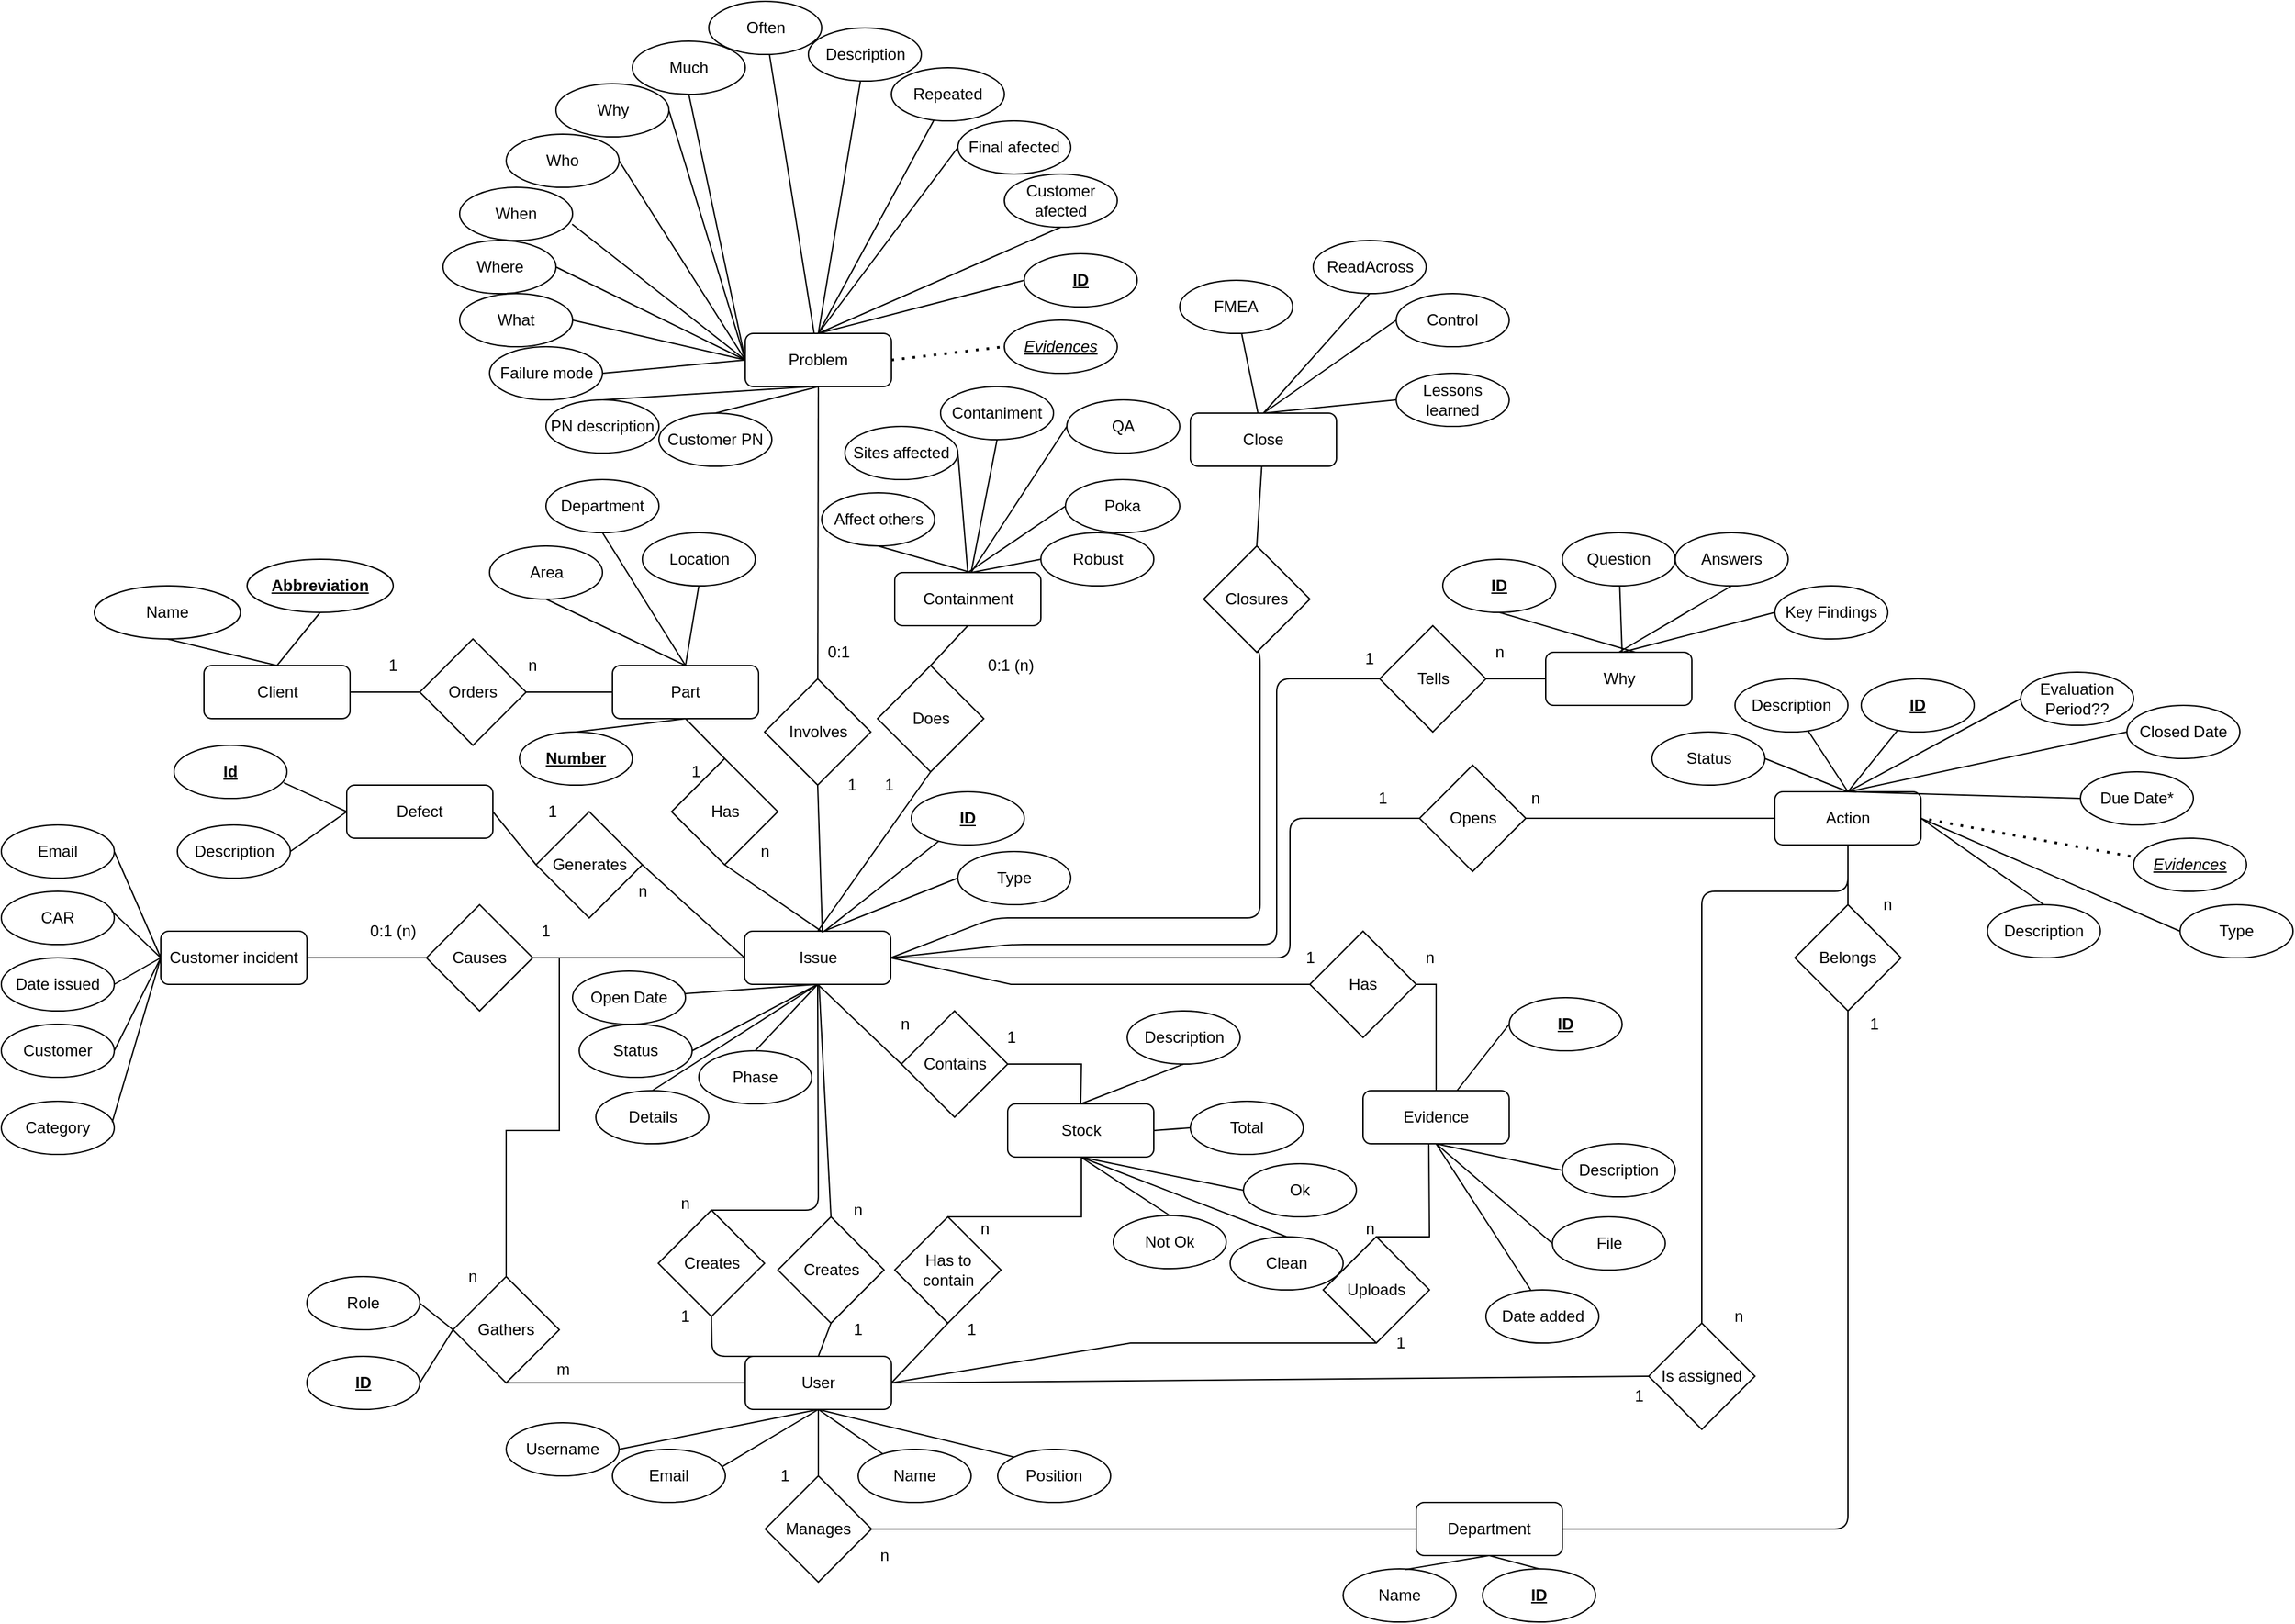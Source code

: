 <mxfile version="16.1.2" type="device"><diagram id="R2lEEEUBdFMjLlhIrx00" name="Page-1"><mxGraphModel dx="730" dy="1431" grid="1" gridSize="10" guides="1" tooltips="1" connect="1" arrows="1" fold="1" page="1" pageScale="1" pageWidth="850" pageHeight="1100" math="0" shadow="0" extFonts="Permanent Marker^https://fonts.googleapis.com/css?family=Permanent+Marker"><root><mxCell id="0"/><mxCell id="1" parent="0"/><mxCell id="IGa8HGtgSAVm2rSOkDrB-1" value="Part" style="rounded=1;whiteSpace=wrap;html=1;" parent="1" vertex="1"><mxGeometry x="580" y="220" width="110" height="40" as="geometry"/></mxCell><mxCell id="IGa8HGtgSAVm2rSOkDrB-2" value="Client" style="rounded=1;whiteSpace=wrap;html=1;" parent="1" vertex="1"><mxGeometry x="272.5" y="220" width="110" height="40" as="geometry"/></mxCell><mxCell id="IGa8HGtgSAVm2rSOkDrB-3" value="Orders" style="rhombus;whiteSpace=wrap;html=1;" parent="1" vertex="1"><mxGeometry x="435" y="200" width="80" height="80" as="geometry"/></mxCell><mxCell id="IGa8HGtgSAVm2rSOkDrB-4" value="&lt;b&gt;&lt;u&gt;Abbreviation&lt;/u&gt;&lt;/b&gt;" style="ellipse;whiteSpace=wrap;html=1;" parent="1" vertex="1"><mxGeometry x="305" y="140" width="110" height="40" as="geometry"/></mxCell><mxCell id="IGa8HGtgSAVm2rSOkDrB-8" value="Name" style="ellipse;whiteSpace=wrap;html=1;" parent="1" vertex="1"><mxGeometry x="190" y="160" width="110" height="40" as="geometry"/></mxCell><mxCell id="IGa8HGtgSAVm2rSOkDrB-10" value="" style="endArrow=none;html=1;entryX=0.5;entryY=1;entryDx=0;entryDy=0;exitX=0.5;exitY=0;exitDx=0;exitDy=0;" parent="1" source="IGa8HGtgSAVm2rSOkDrB-2" target="IGa8HGtgSAVm2rSOkDrB-8" edge="1"><mxGeometry width="50" height="50" relative="1" as="geometry"><mxPoint x="330" y="380" as="sourcePoint"/><mxPoint x="380" y="330" as="targetPoint"/></mxGeometry></mxCell><mxCell id="IGa8HGtgSAVm2rSOkDrB-11" value="" style="endArrow=none;html=1;exitX=0.5;exitY=0;exitDx=0;exitDy=0;entryX=0.5;entryY=1;entryDx=0;entryDy=0;" parent="1" source="IGa8HGtgSAVm2rSOkDrB-2" target="IGa8HGtgSAVm2rSOkDrB-4" edge="1"><mxGeometry width="50" height="50" relative="1" as="geometry"><mxPoint x="470" y="240" as="sourcePoint"/><mxPoint x="520" y="190" as="targetPoint"/></mxGeometry></mxCell><mxCell id="IGa8HGtgSAVm2rSOkDrB-12" value="" style="endArrow=none;html=1;exitX=1;exitY=0.5;exitDx=0;exitDy=0;entryX=0;entryY=0.5;entryDx=0;entryDy=0;" parent="1" source="IGa8HGtgSAVm2rSOkDrB-2" target="IGa8HGtgSAVm2rSOkDrB-3" edge="1"><mxGeometry width="50" height="50" relative="1" as="geometry"><mxPoint x="490" y="340" as="sourcePoint"/><mxPoint x="540" y="290" as="targetPoint"/></mxGeometry></mxCell><mxCell id="IGa8HGtgSAVm2rSOkDrB-13" value="" style="endArrow=none;html=1;entryX=0;entryY=0.5;entryDx=0;entryDy=0;exitX=1;exitY=0.5;exitDx=0;exitDy=0;" parent="1" source="IGa8HGtgSAVm2rSOkDrB-3" target="IGa8HGtgSAVm2rSOkDrB-1" edge="1"><mxGeometry width="50" height="50" relative="1" as="geometry"><mxPoint x="640" y="300" as="sourcePoint"/><mxPoint x="690" y="250" as="targetPoint"/></mxGeometry></mxCell><mxCell id="IGa8HGtgSAVm2rSOkDrB-14" value="n" style="text;html=1;strokeColor=none;fillColor=none;align=center;verticalAlign=middle;whiteSpace=wrap;rounded=0;" parent="1" vertex="1"><mxGeometry x="500" y="210" width="40" height="20" as="geometry"/></mxCell><mxCell id="IGa8HGtgSAVm2rSOkDrB-15" value="1" style="text;html=1;strokeColor=none;fillColor=none;align=center;verticalAlign=middle;whiteSpace=wrap;rounded=0;" parent="1" vertex="1"><mxGeometry x="395" y="210" width="40" height="20" as="geometry"/></mxCell><mxCell id="IGa8HGtgSAVm2rSOkDrB-17" value="&lt;b&gt;&lt;u&gt;Number&lt;/u&gt;&lt;/b&gt;" style="ellipse;whiteSpace=wrap;html=1;" parent="1" vertex="1"><mxGeometry x="510" y="270" width="85" height="40" as="geometry"/></mxCell><mxCell id="IGa8HGtgSAVm2rSOkDrB-18" value="Area" style="ellipse;whiteSpace=wrap;html=1;" parent="1" vertex="1"><mxGeometry x="487.5" y="130" width="85" height="40" as="geometry"/></mxCell><mxCell id="IGa8HGtgSAVm2rSOkDrB-19" value="Department" style="ellipse;whiteSpace=wrap;html=1;" parent="1" vertex="1"><mxGeometry x="530" y="80" width="85" height="40" as="geometry"/></mxCell><mxCell id="IGa8HGtgSAVm2rSOkDrB-20" value="Location" style="ellipse;whiteSpace=wrap;html=1;" parent="1" vertex="1"><mxGeometry x="602.5" y="120" width="85" height="40" as="geometry"/></mxCell><mxCell id="IGa8HGtgSAVm2rSOkDrB-22" value="" style="endArrow=none;html=1;entryX=0.5;entryY=0;entryDx=0;entryDy=0;exitX=0.5;exitY=1;exitDx=0;exitDy=0;" parent="1" source="IGa8HGtgSAVm2rSOkDrB-1" target="IGa8HGtgSAVm2rSOkDrB-17" edge="1"><mxGeometry width="50" height="50" relative="1" as="geometry"><mxPoint x="820" y="350" as="sourcePoint"/><mxPoint x="870" y="300" as="targetPoint"/></mxGeometry></mxCell><mxCell id="IGa8HGtgSAVm2rSOkDrB-23" value="" style="endArrow=none;html=1;entryX=0.5;entryY=1;entryDx=0;entryDy=0;" parent="1" target="IGa8HGtgSAVm2rSOkDrB-18" edge="1"><mxGeometry width="50" height="50" relative="1" as="geometry"><mxPoint x="635" y="220" as="sourcePoint"/><mxPoint x="840" y="250" as="targetPoint"/></mxGeometry></mxCell><mxCell id="IGa8HGtgSAVm2rSOkDrB-24" value="" style="endArrow=none;html=1;entryX=0.5;entryY=1;entryDx=0;entryDy=0;" parent="1" target="IGa8HGtgSAVm2rSOkDrB-19" edge="1"><mxGeometry width="50" height="50" relative="1" as="geometry"><mxPoint x="635" y="220" as="sourcePoint"/><mxPoint x="880" y="230" as="targetPoint"/></mxGeometry></mxCell><mxCell id="IGa8HGtgSAVm2rSOkDrB-25" value="" style="endArrow=none;html=1;entryX=0.5;entryY=1;entryDx=0;entryDy=0;exitX=0.5;exitY=0;exitDx=0;exitDy=0;" parent="1" source="IGa8HGtgSAVm2rSOkDrB-1" target="IGa8HGtgSAVm2rSOkDrB-20" edge="1"><mxGeometry width="50" height="50" relative="1" as="geometry"><mxPoint x="830" y="270" as="sourcePoint"/><mxPoint x="880" y="220" as="targetPoint"/></mxGeometry></mxCell><mxCell id="IGa8HGtgSAVm2rSOkDrB-26" value="Has" style="rhombus;whiteSpace=wrap;html=1;" parent="1" vertex="1"><mxGeometry x="624.5" y="290" width="80" height="80" as="geometry"/></mxCell><mxCell id="IGa8HGtgSAVm2rSOkDrB-28" value="Issue" style="rounded=1;whiteSpace=wrap;html=1;" parent="1" vertex="1"><mxGeometry x="679.5" y="420" width="110" height="40" as="geometry"/></mxCell><mxCell id="IGa8HGtgSAVm2rSOkDrB-30" value="" style="endArrow=none;html=1;entryX=0.5;entryY=1;entryDx=0;entryDy=0;exitX=0.535;exitY=0.018;exitDx=0;exitDy=0;exitPerimeter=0;" parent="1" source="IGa8HGtgSAVm2rSOkDrB-28" target="IGa8HGtgSAVm2rSOkDrB-26" edge="1"><mxGeometry width="50" height="50" relative="1" as="geometry"><mxPoint x="800" y="430" as="sourcePoint"/><mxPoint x="850" y="380" as="targetPoint"/></mxGeometry></mxCell><mxCell id="IGa8HGtgSAVm2rSOkDrB-31" value="" style="endArrow=none;html=1;exitX=0.5;exitY=0;exitDx=0;exitDy=0;entryX=0.5;entryY=1;entryDx=0;entryDy=0;" parent="1" source="IGa8HGtgSAVm2rSOkDrB-26" target="IGa8HGtgSAVm2rSOkDrB-1" edge="1"><mxGeometry width="50" height="50" relative="1" as="geometry"><mxPoint x="790" y="330" as="sourcePoint"/><mxPoint x="728" y="262" as="targetPoint"/></mxGeometry></mxCell><mxCell id="IGa8HGtgSAVm2rSOkDrB-32" value="n" style="text;html=1;strokeColor=none;fillColor=none;align=center;verticalAlign=middle;whiteSpace=wrap;rounded=0;" parent="1" vertex="1"><mxGeometry x="675" y="350" width="40" height="20" as="geometry"/></mxCell><mxCell id="IGa8HGtgSAVm2rSOkDrB-33" value="1" style="text;html=1;strokeColor=none;fillColor=none;align=center;verticalAlign=middle;whiteSpace=wrap;rounded=0;" parent="1" vertex="1"><mxGeometry x="622.5" y="290" width="40" height="20" as="geometry"/></mxCell><mxCell id="IGa8HGtgSAVm2rSOkDrB-34" value="Defect" style="rounded=1;whiteSpace=wrap;html=1;" parent="1" vertex="1"><mxGeometry x="380" y="310" width="110" height="40" as="geometry"/></mxCell><mxCell id="IGa8HGtgSAVm2rSOkDrB-35" value="&lt;b&gt;&lt;u&gt;Id&lt;/u&gt;&lt;/b&gt;" style="ellipse;whiteSpace=wrap;html=1;" parent="1" vertex="1"><mxGeometry x="250" y="280" width="85" height="40" as="geometry"/></mxCell><mxCell id="IGa8HGtgSAVm2rSOkDrB-36" value="Description" style="ellipse;whiteSpace=wrap;html=1;" parent="1" vertex="1"><mxGeometry x="252.5" y="340" width="85" height="40" as="geometry"/></mxCell><mxCell id="IGa8HGtgSAVm2rSOkDrB-37" value="Generates" style="rhombus;whiteSpace=wrap;html=1;" parent="1" vertex="1"><mxGeometry x="522.5" y="330" width="80" height="80" as="geometry"/></mxCell><mxCell id="IGa8HGtgSAVm2rSOkDrB-39" value="" style="endArrow=none;html=1;entryX=0;entryY=0.5;entryDx=0;entryDy=0;exitX=1;exitY=0.5;exitDx=0;exitDy=0;" parent="1" source="IGa8HGtgSAVm2rSOkDrB-37" target="IGa8HGtgSAVm2rSOkDrB-28" edge="1"><mxGeometry width="50" height="50" relative="1" as="geometry"><mxPoint x="620" y="510" as="sourcePoint"/><mxPoint x="670" y="460" as="targetPoint"/></mxGeometry></mxCell><mxCell id="IGa8HGtgSAVm2rSOkDrB-40" value="" style="endArrow=none;html=1;exitX=1;exitY=0.5;exitDx=0;exitDy=0;entryX=0;entryY=0.5;entryDx=0;entryDy=0;" parent="1" source="IGa8HGtgSAVm2rSOkDrB-34" target="IGa8HGtgSAVm2rSOkDrB-37" edge="1"><mxGeometry width="50" height="50" relative="1" as="geometry"><mxPoint x="470" y="520" as="sourcePoint"/><mxPoint x="520" y="470" as="targetPoint"/></mxGeometry></mxCell><mxCell id="IGa8HGtgSAVm2rSOkDrB-41" value="" style="endArrow=none;html=1;entryX=0.972;entryY=0.705;entryDx=0;entryDy=0;exitX=0;exitY=0.5;exitDx=0;exitDy=0;entryPerimeter=0;" parent="1" source="IGa8HGtgSAVm2rSOkDrB-34" target="IGa8HGtgSAVm2rSOkDrB-35" edge="1"><mxGeometry width="50" height="50" relative="1" as="geometry"><mxPoint x="280" y="460" as="sourcePoint"/><mxPoint x="330" y="410" as="targetPoint"/></mxGeometry></mxCell><mxCell id="IGa8HGtgSAVm2rSOkDrB-42" value="" style="endArrow=none;html=1;entryX=1;entryY=0.5;entryDx=0;entryDy=0;exitX=0;exitY=0.5;exitDx=0;exitDy=0;" parent="1" source="IGa8HGtgSAVm2rSOkDrB-34" target="IGa8HGtgSAVm2rSOkDrB-36" edge="1"><mxGeometry width="50" height="50" relative="1" as="geometry"><mxPoint x="400" y="330" as="sourcePoint"/><mxPoint x="560" y="380" as="targetPoint"/></mxGeometry></mxCell><mxCell id="IGa8HGtgSAVm2rSOkDrB-43" value="User" style="rounded=1;whiteSpace=wrap;html=1;" parent="1" vertex="1"><mxGeometry x="680" y="740" width="110" height="40" as="geometry"/></mxCell><mxCell id="IGa8HGtgSAVm2rSOkDrB-44" value="Creates" style="rhombus;whiteSpace=wrap;html=1;" parent="1" vertex="1"><mxGeometry x="614.5" y="630" width="80" height="80" as="geometry"/></mxCell><mxCell id="IGa8HGtgSAVm2rSOkDrB-45" value="" style="endArrow=none;html=1;entryX=0.5;entryY=1;entryDx=0;entryDy=0;exitX=0.5;exitY=0;exitDx=0;exitDy=0;" parent="1" source="IGa8HGtgSAVm2rSOkDrB-43" target="IGa8HGtgSAVm2rSOkDrB-44" edge="1"><mxGeometry width="50" height="50" relative="1" as="geometry"><mxPoint x="690" y="720" as="sourcePoint"/><mxPoint x="740" y="670" as="targetPoint"/><Array as="points"><mxPoint x="655" y="740"/></Array></mxGeometry></mxCell><mxCell id="IGa8HGtgSAVm2rSOkDrB-46" value="" style="endArrow=none;html=1;entryX=0.5;entryY=1;entryDx=0;entryDy=0;exitX=0.5;exitY=0;exitDx=0;exitDy=0;" parent="1" source="IGa8HGtgSAVm2rSOkDrB-44" target="IGa8HGtgSAVm2rSOkDrB-28" edge="1"><mxGeometry width="50" height="50" relative="1" as="geometry"><mxPoint x="850" y="540" as="sourcePoint"/><mxPoint x="900" y="490" as="targetPoint"/><Array as="points"><mxPoint x="735" y="630"/></Array></mxGeometry></mxCell><mxCell id="IGa8HGtgSAVm2rSOkDrB-47" value="1" style="text;html=1;strokeColor=none;fillColor=none;align=center;verticalAlign=middle;whiteSpace=wrap;rounded=0;" parent="1" vertex="1"><mxGeometry x="515" y="320" width="40" height="20" as="geometry"/></mxCell><mxCell id="IGa8HGtgSAVm2rSOkDrB-48" value="n" style="text;html=1;strokeColor=none;fillColor=none;align=center;verticalAlign=middle;whiteSpace=wrap;rounded=0;" parent="1" vertex="1"><mxGeometry x="582.5" y="380" width="40" height="20" as="geometry"/></mxCell><mxCell id="IGa8HGtgSAVm2rSOkDrB-49" value="n" style="text;html=1;strokeColor=none;fillColor=none;align=center;verticalAlign=middle;whiteSpace=wrap;rounded=0;" parent="1" vertex="1"><mxGeometry x="615" y="615" width="40" height="20" as="geometry"/></mxCell><mxCell id="IGa8HGtgSAVm2rSOkDrB-50" value="1" style="text;html=1;strokeColor=none;fillColor=none;align=center;verticalAlign=middle;whiteSpace=wrap;rounded=0;" parent="1" vertex="1"><mxGeometry x="614.5" y="700" width="40" height="20" as="geometry"/></mxCell><mxCell id="IGa8HGtgSAVm2rSOkDrB-51" value="Username" style="ellipse;whiteSpace=wrap;html=1;" parent="1" vertex="1"><mxGeometry x="500" y="790" width="85" height="40" as="geometry"/></mxCell><mxCell id="IGa8HGtgSAVm2rSOkDrB-52" value="Name" style="ellipse;whiteSpace=wrap;html=1;" parent="1" vertex="1"><mxGeometry x="765" y="810" width="85" height="40" as="geometry"/></mxCell><mxCell id="IGa8HGtgSAVm2rSOkDrB-53" value="Email" style="ellipse;whiteSpace=wrap;html=1;" parent="1" vertex="1"><mxGeometry x="580" y="810" width="85" height="40" as="geometry"/></mxCell><mxCell id="IGa8HGtgSAVm2rSOkDrB-54" value="Position" style="ellipse;whiteSpace=wrap;html=1;" parent="1" vertex="1"><mxGeometry x="870" y="810" width="85" height="40" as="geometry"/></mxCell><mxCell id="IGa8HGtgSAVm2rSOkDrB-55" value="" style="endArrow=none;html=1;exitX=0;exitY=0;exitDx=0;exitDy=0;entryX=0.5;entryY=1;entryDx=0;entryDy=0;" parent="1" source="IGa8HGtgSAVm2rSOkDrB-54" target="IGa8HGtgSAVm2rSOkDrB-43" edge="1"><mxGeometry width="50" height="50" relative="1" as="geometry"><mxPoint x="860" y="670" as="sourcePoint"/><mxPoint x="735" y="640" as="targetPoint"/></mxGeometry></mxCell><mxCell id="IGa8HGtgSAVm2rSOkDrB-56" value="" style="endArrow=none;html=1;exitX=1;exitY=0.5;exitDx=0;exitDy=0;entryX=0.5;entryY=1;entryDx=0;entryDy=0;" parent="1" source="IGa8HGtgSAVm2rSOkDrB-51" target="IGa8HGtgSAVm2rSOkDrB-43" edge="1"><mxGeometry width="50" height="50" relative="1" as="geometry"><mxPoint x="620" y="580" as="sourcePoint"/><mxPoint x="735" y="640" as="targetPoint"/></mxGeometry></mxCell><mxCell id="IGa8HGtgSAVm2rSOkDrB-57" value="" style="endArrow=none;html=1;entryX=0.5;entryY=1;entryDx=0;entryDy=0;" parent="1" source="IGa8HGtgSAVm2rSOkDrB-52" target="IGa8HGtgSAVm2rSOkDrB-43" edge="1"><mxGeometry width="50" height="50" relative="1" as="geometry"><mxPoint x="700" y="790" as="sourcePoint"/><mxPoint x="730" y="650" as="targetPoint"/></mxGeometry></mxCell><mxCell id="IGa8HGtgSAVm2rSOkDrB-58" value="" style="endArrow=none;html=1;exitX=0.967;exitY=0.333;exitDx=0;exitDy=0;entryX=0.5;entryY=1;entryDx=0;entryDy=0;exitPerimeter=0;" parent="1" source="IGa8HGtgSAVm2rSOkDrB-53" target="IGa8HGtgSAVm2rSOkDrB-43" edge="1"><mxGeometry width="50" height="50" relative="1" as="geometry"><mxPoint x="740" y="800" as="sourcePoint"/><mxPoint x="730" y="640" as="targetPoint"/></mxGeometry></mxCell><mxCell id="IGa8HGtgSAVm2rSOkDrB-62" value="Opens" style="rhombus;whiteSpace=wrap;html=1;" parent="1" vertex="1"><mxGeometry x="1187.5" y="295" width="80" height="80" as="geometry"/></mxCell><mxCell id="IGa8HGtgSAVm2rSOkDrB-64" value="Action" style="rounded=1;whiteSpace=wrap;html=1;" parent="1" vertex="1"><mxGeometry x="1455" y="315" width="110" height="40" as="geometry"/></mxCell><mxCell id="IGa8HGtgSAVm2rSOkDrB-65" value="" style="endArrow=none;html=1;entryX=0;entryY=0.5;entryDx=0;entryDy=0;exitX=1;exitY=0.5;exitDx=0;exitDy=0;" parent="1" source="IGa8HGtgSAVm2rSOkDrB-28" target="IGa8HGtgSAVm2rSOkDrB-62" edge="1"><mxGeometry width="50" height="50" relative="1" as="geometry"><mxPoint x="840" y="530" as="sourcePoint"/><mxPoint x="890" y="480" as="targetPoint"/><Array as="points"><mxPoint x="860" y="440"/><mxPoint x="1090" y="440"/><mxPoint x="1090" y="335"/></Array></mxGeometry></mxCell><mxCell id="IGa8HGtgSAVm2rSOkDrB-66" value="" style="endArrow=none;html=1;entryX=0;entryY=0.5;entryDx=0;entryDy=0;exitX=1;exitY=0.5;exitDx=0;exitDy=0;" parent="1" source="IGa8HGtgSAVm2rSOkDrB-62" target="IGa8HGtgSAVm2rSOkDrB-64" edge="1"><mxGeometry width="50" height="50" relative="1" as="geometry"><mxPoint x="1062.5" y="475" as="sourcePoint"/><mxPoint x="1112.5" y="425" as="targetPoint"/></mxGeometry></mxCell><mxCell id="IGa8HGtgSAVm2rSOkDrB-67" value="n" style="text;html=1;strokeColor=none;fillColor=none;align=center;verticalAlign=middle;whiteSpace=wrap;rounded=0;" parent="1" vertex="1"><mxGeometry x="1255" y="310" width="40" height="20" as="geometry"/></mxCell><mxCell id="IGa8HGtgSAVm2rSOkDrB-68" value="1" style="text;html=1;strokeColor=none;fillColor=none;align=center;verticalAlign=middle;whiteSpace=wrap;rounded=0;" parent="1" vertex="1"><mxGeometry x="1140" y="310" width="40" height="20" as="geometry"/></mxCell><mxCell id="IGa8HGtgSAVm2rSOkDrB-69" value="Is assigned" style="rhombus;whiteSpace=wrap;html=1;" parent="1" vertex="1"><mxGeometry x="1360" y="715" width="80" height="80" as="geometry"/></mxCell><mxCell id="IGa8HGtgSAVm2rSOkDrB-70" value="" style="endArrow=none;html=1;entryX=0.5;entryY=1;entryDx=0;entryDy=0;exitX=0.5;exitY=0;exitDx=0;exitDy=0;" parent="1" source="IGa8HGtgSAVm2rSOkDrB-69" target="IGa8HGtgSAVm2rSOkDrB-64" edge="1"><mxGeometry width="50" height="50" relative="1" as="geometry"><mxPoint x="1040" y="580" as="sourcePoint"/><mxPoint x="1090" y="530" as="targetPoint"/><Array as="points"><mxPoint x="1400" y="390"/><mxPoint x="1510" y="390"/></Array></mxGeometry></mxCell><mxCell id="IGa8HGtgSAVm2rSOkDrB-71" value="" style="endArrow=none;html=1;exitX=1;exitY=0.5;exitDx=0;exitDy=0;entryX=0;entryY=0.5;entryDx=0;entryDy=0;" parent="1" source="IGa8HGtgSAVm2rSOkDrB-43" target="IGa8HGtgSAVm2rSOkDrB-69" edge="1"><mxGeometry width="50" height="50" relative="1" as="geometry"><mxPoint x="890" y="650" as="sourcePoint"/><mxPoint x="940" y="600" as="targetPoint"/></mxGeometry></mxCell><mxCell id="IGa8HGtgSAVm2rSOkDrB-73" value="Belongs" style="rhombus;whiteSpace=wrap;html=1;" parent="1" vertex="1"><mxGeometry x="1470" y="400" width="80" height="80" as="geometry"/></mxCell><mxCell id="IGa8HGtgSAVm2rSOkDrB-74" value="n" style="text;html=1;strokeColor=none;fillColor=none;align=center;verticalAlign=middle;whiteSpace=wrap;rounded=0;" parent="1" vertex="1"><mxGeometry x="1407.5" y="700" width="40" height="20" as="geometry"/></mxCell><mxCell id="IGa8HGtgSAVm2rSOkDrB-75" value="1" style="text;html=1;strokeColor=none;fillColor=none;align=center;verticalAlign=middle;whiteSpace=wrap;rounded=0;" parent="1" vertex="1"><mxGeometry x="1332.5" y="760" width="40" height="20" as="geometry"/></mxCell><mxCell id="IGa8HGtgSAVm2rSOkDrB-77" value="Department" style="rounded=1;whiteSpace=wrap;html=1;" parent="1" vertex="1"><mxGeometry x="1185" y="850" width="110" height="40" as="geometry"/></mxCell><mxCell id="IGa8HGtgSAVm2rSOkDrB-78" value="" style="endArrow=none;html=1;entryX=0.5;entryY=0;entryDx=0;entryDy=0;" parent="1" source="IGa8HGtgSAVm2rSOkDrB-64" target="IGa8HGtgSAVm2rSOkDrB-73" edge="1"><mxGeometry width="50" height="50" relative="1" as="geometry"><mxPoint x="1252.5" y="495" as="sourcePoint"/><mxPoint x="1512.5" y="385" as="targetPoint"/></mxGeometry></mxCell><mxCell id="IGa8HGtgSAVm2rSOkDrB-79" value="Manages" style="rhombus;whiteSpace=wrap;html=1;" parent="1" vertex="1"><mxGeometry x="695" y="830" width="80" height="80" as="geometry"/></mxCell><mxCell id="IGa8HGtgSAVm2rSOkDrB-81" value="" style="endArrow=none;html=1;entryX=0.5;entryY=1;entryDx=0;entryDy=0;exitX=0.5;exitY=0;exitDx=0;exitDy=0;" parent="1" source="IGa8HGtgSAVm2rSOkDrB-79" target="IGa8HGtgSAVm2rSOkDrB-43" edge="1"><mxGeometry width="50" height="50" relative="1" as="geometry"><mxPoint x="770" y="740" as="sourcePoint"/><mxPoint x="820" y="690" as="targetPoint"/></mxGeometry></mxCell><mxCell id="IGa8HGtgSAVm2rSOkDrB-82" value="" style="endArrow=none;html=1;entryX=0.5;entryY=1;entryDx=0;entryDy=0;" parent="1" source="IGa8HGtgSAVm2rSOkDrB-77" target="IGa8HGtgSAVm2rSOkDrB-73" edge="1"><mxGeometry width="50" height="50" relative="1" as="geometry"><mxPoint x="1200" y="620" as="sourcePoint"/><mxPoint x="1250" y="570" as="targetPoint"/><Array as="points"><mxPoint x="1510" y="870"/></Array></mxGeometry></mxCell><mxCell id="IGa8HGtgSAVm2rSOkDrB-83" value="" style="endArrow=none;html=1;exitX=1;exitY=0.5;exitDx=0;exitDy=0;entryX=0;entryY=0.5;entryDx=0;entryDy=0;" parent="1" source="IGa8HGtgSAVm2rSOkDrB-79" target="IGa8HGtgSAVm2rSOkDrB-77" edge="1"><mxGeometry width="50" height="50" relative="1" as="geometry"><mxPoint x="870" y="760" as="sourcePoint"/><mxPoint x="920" y="710" as="targetPoint"/></mxGeometry></mxCell><mxCell id="IGa8HGtgSAVm2rSOkDrB-84" value="n" style="text;html=1;strokeColor=none;fillColor=none;align=center;verticalAlign=middle;whiteSpace=wrap;rounded=0;" parent="1" vertex="1"><mxGeometry x="765" y="880" width="40" height="20" as="geometry"/></mxCell><mxCell id="IGa8HGtgSAVm2rSOkDrB-85" value="1" style="text;html=1;strokeColor=none;fillColor=none;align=center;verticalAlign=middle;whiteSpace=wrap;rounded=0;" parent="1" vertex="1"><mxGeometry x="690" y="820" width="40" height="20" as="geometry"/></mxCell><mxCell id="IGa8HGtgSAVm2rSOkDrB-87" value="1" style="text;html=1;strokeColor=none;fillColor=none;align=center;verticalAlign=middle;whiteSpace=wrap;rounded=0;" parent="1" vertex="1"><mxGeometry x="1510" y="480" width="40" height="20" as="geometry"/></mxCell><mxCell id="IGa8HGtgSAVm2rSOkDrB-88" value="n" style="text;html=1;strokeColor=none;fillColor=none;align=center;verticalAlign=middle;whiteSpace=wrap;rounded=0;" parent="1" vertex="1"><mxGeometry x="1520" y="390" width="40" height="20" as="geometry"/></mxCell><mxCell id="IGa8HGtgSAVm2rSOkDrB-89" value="Evaluation Period??" style="ellipse;whiteSpace=wrap;html=1;" parent="1" vertex="1"><mxGeometry x="1640" y="225" width="85" height="40" as="geometry"/></mxCell><mxCell id="IGa8HGtgSAVm2rSOkDrB-90" value="Due Date*" style="ellipse;whiteSpace=wrap;html=1;" parent="1" vertex="1"><mxGeometry x="1685" y="300" width="85" height="40" as="geometry"/></mxCell><mxCell id="IGa8HGtgSAVm2rSOkDrB-91" value="Status" style="ellipse;whiteSpace=wrap;html=1;" parent="1" vertex="1"><mxGeometry x="1362.5" y="270" width="85" height="40" as="geometry"/></mxCell><mxCell id="IGa8HGtgSAVm2rSOkDrB-92" value="Description" style="ellipse;whiteSpace=wrap;html=1;" parent="1" vertex="1"><mxGeometry x="1425" y="230" width="85" height="40" as="geometry"/></mxCell><mxCell id="IGa8HGtgSAVm2rSOkDrB-93" value="Closed Date" style="ellipse;whiteSpace=wrap;html=1;" parent="1" vertex="1"><mxGeometry x="1720" y="250" width="85" height="40" as="geometry"/></mxCell><mxCell id="IGa8HGtgSAVm2rSOkDrB-94" value="" style="endArrow=none;html=1;entryX=0;entryY=0.5;entryDx=0;entryDy=0;exitX=0.5;exitY=0;exitDx=0;exitDy=0;" parent="1" source="IGa8HGtgSAVm2rSOkDrB-64" target="IGa8HGtgSAVm2rSOkDrB-89" edge="1"><mxGeometry width="50" height="50" relative="1" as="geometry"><mxPoint x="1162.5" y="355" as="sourcePoint"/><mxPoint x="1212.5" y="305" as="targetPoint"/></mxGeometry></mxCell><mxCell id="IGa8HGtgSAVm2rSOkDrB-95" value="" style="endArrow=none;html=1;entryX=0;entryY=0.5;entryDx=0;entryDy=0;exitX=0.5;exitY=0;exitDx=0;exitDy=0;" parent="1" source="IGa8HGtgSAVm2rSOkDrB-64" target="IGa8HGtgSAVm2rSOkDrB-90" edge="1"><mxGeometry width="50" height="50" relative="1" as="geometry"><mxPoint x="1142.5" y="315" as="sourcePoint"/><mxPoint x="1192.5" y="265" as="targetPoint"/></mxGeometry></mxCell><mxCell id="IGa8HGtgSAVm2rSOkDrB-96" value="" style="endArrow=none;html=1;entryX=1;entryY=0.5;entryDx=0;entryDy=0;exitX=0.5;exitY=0;exitDx=0;exitDy=0;" parent="1" source="IGa8HGtgSAVm2rSOkDrB-64" target="IGa8HGtgSAVm2rSOkDrB-91" edge="1"><mxGeometry width="50" height="50" relative="1" as="geometry"><mxPoint x="1152.5" y="365" as="sourcePoint"/><mxPoint x="1182.5" y="275" as="targetPoint"/></mxGeometry></mxCell><mxCell id="IGa8HGtgSAVm2rSOkDrB-97" value="" style="endArrow=none;html=1;exitX=0.5;exitY=0;exitDx=0;exitDy=0;" parent="1" source="IGa8HGtgSAVm2rSOkDrB-64" target="IGa8HGtgSAVm2rSOkDrB-92" edge="1"><mxGeometry width="50" height="50" relative="1" as="geometry"><mxPoint x="1142.5" y="325" as="sourcePoint"/><mxPoint x="1192.5" y="275" as="targetPoint"/></mxGeometry></mxCell><mxCell id="IGa8HGtgSAVm2rSOkDrB-98" value="" style="endArrow=none;html=1;entryX=0;entryY=0.5;entryDx=0;entryDy=0;exitX=0.5;exitY=0;exitDx=0;exitDy=0;" parent="1" source="IGa8HGtgSAVm2rSOkDrB-64" target="IGa8HGtgSAVm2rSOkDrB-93" edge="1"><mxGeometry width="50" height="50" relative="1" as="geometry"><mxPoint x="1162.5" y="295" as="sourcePoint"/><mxPoint x="1212.5" y="245" as="targetPoint"/></mxGeometry></mxCell><mxCell id="IGa8HGtgSAVm2rSOkDrB-99" value="&lt;b&gt;&lt;u&gt;ID&lt;/u&gt;&lt;/b&gt;" style="ellipse;whiteSpace=wrap;html=1;" parent="1" vertex="1"><mxGeometry x="805" y="315" width="85" height="40" as="geometry"/></mxCell><mxCell id="IGa8HGtgSAVm2rSOkDrB-100" value="" style="endArrow=none;html=1;exitX=0.541;exitY=0.01;exitDx=0;exitDy=0;exitPerimeter=0;" parent="1" source="IGa8HGtgSAVm2rSOkDrB-28" target="IGa8HGtgSAVm2rSOkDrB-99" edge="1"><mxGeometry width="50" height="50" relative="1" as="geometry"><mxPoint x="790" y="500" as="sourcePoint"/><mxPoint x="840" y="450" as="targetPoint"/></mxGeometry></mxCell><mxCell id="IGa8HGtgSAVm2rSOkDrB-101" value="Open Date" style="ellipse;whiteSpace=wrap;html=1;" parent="1" vertex="1"><mxGeometry x="550" y="450" width="85" height="40" as="geometry"/></mxCell><mxCell id="IGa8HGtgSAVm2rSOkDrB-102" value="" style="endArrow=none;html=1;exitX=0.5;exitY=1;exitDx=0;exitDy=0;" parent="1" source="IGa8HGtgSAVm2rSOkDrB-28" target="IGa8HGtgSAVm2rSOkDrB-101" edge="1"><mxGeometry width="50" height="50" relative="1" as="geometry"><mxPoint x="730" y="420" as="sourcePoint"/><mxPoint x="710" y="470" as="targetPoint"/></mxGeometry></mxCell><mxCell id="IGa8HGtgSAVm2rSOkDrB-103" value="&lt;u&gt;&lt;b&gt;ID&lt;/b&gt;&lt;/u&gt;" style="ellipse;whiteSpace=wrap;html=1;" parent="1" vertex="1"><mxGeometry x="1520" y="230" width="85" height="40" as="geometry"/></mxCell><mxCell id="IGa8HGtgSAVm2rSOkDrB-104" value="" style="endArrow=none;html=1;entryX=0.5;entryY=0;entryDx=0;entryDy=0;" parent="1" source="IGa8HGtgSAVm2rSOkDrB-103" target="IGa8HGtgSAVm2rSOkDrB-64" edge="1"><mxGeometry width="50" height="50" relative="1" as="geometry"><mxPoint x="1132.5" y="245" as="sourcePoint"/><mxPoint x="1182.5" y="195" as="targetPoint"/></mxGeometry></mxCell><mxCell id="IGa8HGtgSAVm2rSOkDrB-105" value="&lt;b&gt;&lt;u&gt;ID&lt;/u&gt;&lt;/b&gt;" style="ellipse;whiteSpace=wrap;html=1;" parent="1" vertex="1"><mxGeometry x="1235" y="900" width="85" height="40" as="geometry"/></mxCell><mxCell id="IGa8HGtgSAVm2rSOkDrB-106" value="" style="endArrow=none;html=1;entryX=0.5;entryY=0;entryDx=0;entryDy=0;exitX=0.5;exitY=1;exitDx=0;exitDy=0;" parent="1" source="IGa8HGtgSAVm2rSOkDrB-77" target="IGa8HGtgSAVm2rSOkDrB-105" edge="1"><mxGeometry width="50" height="50" relative="1" as="geometry"><mxPoint x="1232.5" y="850" as="sourcePoint"/><mxPoint x="1332.5" y="950" as="targetPoint"/></mxGeometry></mxCell><mxCell id="IGa8HGtgSAVm2rSOkDrB-108" value="Name" style="ellipse;whiteSpace=wrap;html=1;" parent="1" vertex="1"><mxGeometry x="1130" y="900" width="85" height="40" as="geometry"/></mxCell><mxCell id="IGa8HGtgSAVm2rSOkDrB-110" value="" style="endArrow=none;html=1;entryX=0.547;entryY=0.014;entryDx=0;entryDy=0;exitX=0.5;exitY=1;exitDx=0;exitDy=0;entryPerimeter=0;" parent="1" source="IGa8HGtgSAVm2rSOkDrB-77" target="IGa8HGtgSAVm2rSOkDrB-108" edge="1"><mxGeometry width="50" height="50" relative="1" as="geometry"><mxPoint x="1232.5" y="850" as="sourcePoint"/><mxPoint x="1252.5" y="930" as="targetPoint"/></mxGeometry></mxCell><mxCell id="TTm92brm_N43B7JvOWyt-1" value="Details" style="ellipse;whiteSpace=wrap;html=1;" parent="1" vertex="1"><mxGeometry x="567.5" y="540" width="85" height="40" as="geometry"/></mxCell><mxCell id="TTm92brm_N43B7JvOWyt-2" value="" style="endArrow=none;html=1;rounded=0;entryX=0.5;entryY=1;entryDx=0;entryDy=0;exitX=0.5;exitY=0;exitDx=0;exitDy=0;" parent="1" source="TTm92brm_N43B7JvOWyt-1" target="IGa8HGtgSAVm2rSOkDrB-28" edge="1"><mxGeometry width="50" height="50" relative="1" as="geometry"><mxPoint x="770" y="540" as="sourcePoint"/><mxPoint x="820" y="490" as="targetPoint"/></mxGeometry></mxCell><mxCell id="TTm92brm_N43B7JvOWyt-6" value="Status" style="ellipse;whiteSpace=wrap;html=1;" parent="1" vertex="1"><mxGeometry x="555" y="490" width="85" height="40" as="geometry"/></mxCell><mxCell id="TTm92brm_N43B7JvOWyt-7" value="" style="endArrow=none;html=1;rounded=0;entryX=1;entryY=0.5;entryDx=0;entryDy=0;exitX=0.5;exitY=1;exitDx=0;exitDy=0;" parent="1" source="IGa8HGtgSAVm2rSOkDrB-28" target="TTm92brm_N43B7JvOWyt-6" edge="1"><mxGeometry width="50" height="50" relative="1" as="geometry"><mxPoint x="650" y="430" as="sourcePoint"/><mxPoint x="700" y="380" as="targetPoint"/></mxGeometry></mxCell><mxCell id="eIdP8xuoa3tn5jX9iDh4-2" value="Type" style="ellipse;whiteSpace=wrap;html=1;" parent="1" vertex="1"><mxGeometry x="840" y="360" width="85" height="40" as="geometry"/></mxCell><mxCell id="Gz6Br4ZmWFuuv30pyjSA-1" value="" style="endArrow=none;html=1;rounded=0;entryX=0;entryY=0.5;entryDx=0;entryDy=0;exitX=0.534;exitY=0.008;exitDx=0;exitDy=0;exitPerimeter=0;" parent="1" source="IGa8HGtgSAVm2rSOkDrB-28" target="eIdP8xuoa3tn5jX9iDh4-2" edge="1"><mxGeometry width="50" height="50" relative="1" as="geometry"><mxPoint x="730" y="420" as="sourcePoint"/><mxPoint x="780" y="470" as="targetPoint"/></mxGeometry></mxCell><mxCell id="Gz6Br4ZmWFuuv30pyjSA-2" value="Gathers" style="rhombus;whiteSpace=wrap;html=1;" parent="1" vertex="1"><mxGeometry x="460" y="680" width="80" height="80" as="geometry"/></mxCell><mxCell id="Gz6Br4ZmWFuuv30pyjSA-3" value="" style="endArrow=none;html=1;rounded=0;entryX=0;entryY=0.5;entryDx=0;entryDy=0;exitX=0.5;exitY=0;exitDx=0;exitDy=0;" parent="1" source="Gz6Br4ZmWFuuv30pyjSA-2" target="IGa8HGtgSAVm2rSOkDrB-28" edge="1"><mxGeometry width="50" height="50" relative="1" as="geometry"><mxPoint x="620" y="560" as="sourcePoint"/><mxPoint x="670" y="510" as="targetPoint"/><Array as="points"><mxPoint x="500" y="570"/><mxPoint x="540" y="570"/><mxPoint x="540" y="490"/><mxPoint x="540" y="440"/></Array></mxGeometry></mxCell><mxCell id="Gz6Br4ZmWFuuv30pyjSA-4" value="" style="endArrow=none;html=1;rounded=0;exitX=0.5;exitY=1;exitDx=0;exitDy=0;entryX=0;entryY=0.5;entryDx=0;entryDy=0;" parent="1" source="Gz6Br4ZmWFuuv30pyjSA-2" target="IGa8HGtgSAVm2rSOkDrB-43" edge="1"><mxGeometry width="50" height="50" relative="1" as="geometry"><mxPoint x="630" y="600" as="sourcePoint"/><mxPoint x="680" y="550" as="targetPoint"/></mxGeometry></mxCell><mxCell id="Gz6Br4ZmWFuuv30pyjSA-5" value="n" style="text;html=1;strokeColor=none;fillColor=none;align=center;verticalAlign=middle;whiteSpace=wrap;rounded=0;" parent="1" vertex="1"><mxGeometry x="455" y="670" width="40" height="20" as="geometry"/></mxCell><mxCell id="Gz6Br4ZmWFuuv30pyjSA-6" value="m" style="text;html=1;strokeColor=none;fillColor=none;align=center;verticalAlign=middle;whiteSpace=wrap;rounded=0;" parent="1" vertex="1"><mxGeometry x="522.5" y="740" width="40" height="20" as="geometry"/></mxCell><mxCell id="Gz6Br4ZmWFuuv30pyjSA-7" value="Role" style="ellipse;whiteSpace=wrap;html=1;" parent="1" vertex="1"><mxGeometry x="350" y="680" width="85" height="40" as="geometry"/></mxCell><mxCell id="Gz6Br4ZmWFuuv30pyjSA-8" value="" style="endArrow=none;html=1;rounded=0;entryX=0;entryY=0.5;entryDx=0;entryDy=0;exitX=1;exitY=0.5;exitDx=0;exitDy=0;" parent="1" source="Gz6Br4ZmWFuuv30pyjSA-7" target="Gz6Br4ZmWFuuv30pyjSA-2" edge="1"><mxGeometry width="50" height="50" relative="1" as="geometry"><mxPoint x="470" y="650" as="sourcePoint"/><mxPoint x="520" y="600" as="targetPoint"/></mxGeometry></mxCell><mxCell id="Gz6Br4ZmWFuuv30pyjSA-9" value="&lt;b&gt;&lt;u&gt;ID&lt;/u&gt;&lt;/b&gt;" style="ellipse;whiteSpace=wrap;html=1;" parent="1" vertex="1"><mxGeometry x="350" y="740" width="85" height="40" as="geometry"/></mxCell><mxCell id="Gz6Br4ZmWFuuv30pyjSA-10" value="" style="endArrow=none;html=1;rounded=0;entryX=0;entryY=0.5;entryDx=0;entryDy=0;exitX=1;exitY=0.5;exitDx=0;exitDy=0;" parent="1" source="Gz6Br4ZmWFuuv30pyjSA-9" target="Gz6Br4ZmWFuuv30pyjSA-2" edge="1"><mxGeometry width="50" height="50" relative="1" as="geometry"><mxPoint x="530" y="650" as="sourcePoint"/><mxPoint x="580" y="600" as="targetPoint"/></mxGeometry></mxCell><mxCell id="Gz6Br4ZmWFuuv30pyjSA-15" value="Causes" style="rhombus;whiteSpace=wrap;html=1;" parent="1" vertex="1"><mxGeometry x="440" y="400" width="80" height="80" as="geometry"/></mxCell><mxCell id="Gz6Br4ZmWFuuv30pyjSA-16" value="" style="endArrow=none;html=1;rounded=0;entryX=0;entryY=0.5;entryDx=0;entryDy=0;exitX=1;exitY=0.5;exitDx=0;exitDy=0;" parent="1" source="Gz6Br4ZmWFuuv30pyjSA-15" target="IGa8HGtgSAVm2rSOkDrB-28" edge="1"><mxGeometry width="50" height="50" relative="1" as="geometry"><mxPoint x="520" y="470" as="sourcePoint"/><mxPoint x="570" y="420" as="targetPoint"/></mxGeometry></mxCell><mxCell id="Gz6Br4ZmWFuuv30pyjSA-17" value="Customer incident" style="rounded=1;whiteSpace=wrap;html=1;" parent="1" vertex="1"><mxGeometry x="240" y="420" width="110" height="40" as="geometry"/></mxCell><mxCell id="Gz6Br4ZmWFuuv30pyjSA-18" value="" style="endArrow=none;html=1;rounded=0;entryX=0;entryY=0.5;entryDx=0;entryDy=0;exitX=1;exitY=0.5;exitDx=0;exitDy=0;" parent="1" source="Gz6Br4ZmWFuuv30pyjSA-17" target="Gz6Br4ZmWFuuv30pyjSA-15" edge="1"><mxGeometry width="50" height="50" relative="1" as="geometry"><mxPoint x="340" y="470" as="sourcePoint"/><mxPoint x="390" y="420" as="targetPoint"/></mxGeometry></mxCell><mxCell id="Gz6Br4ZmWFuuv30pyjSA-19" value="CAR" style="ellipse;whiteSpace=wrap;html=1;" parent="1" vertex="1"><mxGeometry x="120" y="390" width="85" height="40" as="geometry"/></mxCell><mxCell id="Gz6Br4ZmWFuuv30pyjSA-20" value="Date issued" style="ellipse;whiteSpace=wrap;html=1;" parent="1" vertex="1"><mxGeometry x="120" y="440" width="85" height="40" as="geometry"/></mxCell><mxCell id="Gz6Br4ZmWFuuv30pyjSA-21" value="" style="endArrow=none;html=1;rounded=0;entryX=0.976;entryY=0.367;entryDx=0;entryDy=0;entryPerimeter=0;exitX=0;exitY=0.5;exitDx=0;exitDy=0;" parent="1" source="Gz6Br4ZmWFuuv30pyjSA-17" target="Gz6Br4ZmWFuuv30pyjSA-19" edge="1"><mxGeometry width="50" height="50" relative="1" as="geometry"><mxPoint x="230" y="430" as="sourcePoint"/><mxPoint x="280" y="380" as="targetPoint"/></mxGeometry></mxCell><mxCell id="Gz6Br4ZmWFuuv30pyjSA-22" value="" style="endArrow=none;html=1;rounded=0;entryX=0;entryY=0.5;entryDx=0;entryDy=0;exitX=1;exitY=0.5;exitDx=0;exitDy=0;" parent="1" source="Gz6Br4ZmWFuuv30pyjSA-20" target="Gz6Br4ZmWFuuv30pyjSA-17" edge="1"><mxGeometry width="50" height="50" relative="1" as="geometry"><mxPoint x="240" y="540" as="sourcePoint"/><mxPoint x="290" y="490" as="targetPoint"/></mxGeometry></mxCell><mxCell id="Gz6Br4ZmWFuuv30pyjSA-23" value="Customer" style="ellipse;whiteSpace=wrap;html=1;" parent="1" vertex="1"><mxGeometry x="120" y="490" width="85" height="40" as="geometry"/></mxCell><mxCell id="Gz6Br4ZmWFuuv30pyjSA-24" value="Email" style="ellipse;whiteSpace=wrap;html=1;" parent="1" vertex="1"><mxGeometry x="120" y="340" width="85" height="40" as="geometry"/></mxCell><mxCell id="Gz6Br4ZmWFuuv30pyjSA-25" value="" style="endArrow=none;html=1;rounded=0;exitX=1;exitY=0.5;exitDx=0;exitDy=0;entryX=0;entryY=0.5;entryDx=0;entryDy=0;" parent="1" source="Gz6Br4ZmWFuuv30pyjSA-23" target="Gz6Br4ZmWFuuv30pyjSA-17" edge="1"><mxGeometry width="50" height="50" relative="1" as="geometry"><mxPoint x="240" y="550" as="sourcePoint"/><mxPoint x="290" y="500" as="targetPoint"/></mxGeometry></mxCell><mxCell id="Gz6Br4ZmWFuuv30pyjSA-26" value="" style="endArrow=none;html=1;rounded=0;entryX=0;entryY=0.5;entryDx=0;entryDy=0;exitX=1;exitY=0.5;exitDx=0;exitDy=0;" parent="1" source="Gz6Br4ZmWFuuv30pyjSA-24" target="Gz6Br4ZmWFuuv30pyjSA-17" edge="1"><mxGeometry width="50" height="50" relative="1" as="geometry"><mxPoint x="200" y="340" as="sourcePoint"/><mxPoint x="250" y="290" as="targetPoint"/></mxGeometry></mxCell><mxCell id="Gz6Br4ZmWFuuv30pyjSA-27" value="1" style="text;html=1;strokeColor=none;fillColor=none;align=center;verticalAlign=middle;whiteSpace=wrap;rounded=0;" parent="1" vertex="1"><mxGeometry x="510" y="410" width="40" height="20" as="geometry"/></mxCell><mxCell id="Gz6Br4ZmWFuuv30pyjSA-29" value="0:1 (n)" style="text;html=1;strokeColor=none;fillColor=none;align=center;verticalAlign=middle;whiteSpace=wrap;rounded=0;" parent="1" vertex="1"><mxGeometry x="395" y="410" width="40" height="20" as="geometry"/></mxCell><mxCell id="rwCMQ8dne64W_2fzh_fQ-20" value="Involves" style="rhombus;whiteSpace=wrap;html=1;" parent="1" vertex="1"><mxGeometry x="694.5" y="230" width="80" height="80" as="geometry"/></mxCell><mxCell id="rwCMQ8dne64W_2fzh_fQ-21" value="" style="endArrow=none;html=1;rounded=0;entryX=0.5;entryY=1;entryDx=0;entryDy=0;" parent="1" target="rwCMQ8dne64W_2fzh_fQ-20" edge="1"><mxGeometry width="50" height="50" relative="1" as="geometry"><mxPoint x="738" y="420" as="sourcePoint"/><mxPoint x="930" y="270" as="targetPoint"/></mxGeometry></mxCell><mxCell id="rwCMQ8dne64W_2fzh_fQ-23" value="Problem" style="rounded=1;whiteSpace=wrap;html=1;" parent="1" vertex="1"><mxGeometry x="680" y="-30" width="110" height="40" as="geometry"/></mxCell><mxCell id="rwCMQ8dne64W_2fzh_fQ-24" value="" style="endArrow=none;html=1;rounded=0;entryX=0.5;entryY=1;entryDx=0;entryDy=0;" parent="1" source="rwCMQ8dne64W_2fzh_fQ-20" target="rwCMQ8dne64W_2fzh_fQ-23" edge="1"><mxGeometry width="50" height="50" relative="1" as="geometry"><mxPoint x="780" y="280" as="sourcePoint"/><mxPoint x="830" y="230" as="targetPoint"/></mxGeometry></mxCell><mxCell id="rwCMQ8dne64W_2fzh_fQ-25" value="Customer PN" style="ellipse;whiteSpace=wrap;html=1;" parent="1" vertex="1"><mxGeometry x="615" y="30" width="85" height="40" as="geometry"/></mxCell><mxCell id="rwCMQ8dne64W_2fzh_fQ-26" value="PN description" style="ellipse;whiteSpace=wrap;html=1;" parent="1" vertex="1"><mxGeometry x="530" y="20" width="85" height="40" as="geometry"/></mxCell><mxCell id="rwCMQ8dne64W_2fzh_fQ-27" value="Failure mode" style="ellipse;whiteSpace=wrap;html=1;" parent="1" vertex="1"><mxGeometry x="487.5" y="-20" width="85" height="40" as="geometry"/></mxCell><mxCell id="rwCMQ8dne64W_2fzh_fQ-28" value="What" style="ellipse;whiteSpace=wrap;html=1;" parent="1" vertex="1"><mxGeometry x="465" y="-60" width="85" height="40" as="geometry"/></mxCell><mxCell id="rwCMQ8dne64W_2fzh_fQ-29" value="Where" style="ellipse;whiteSpace=wrap;html=1;" parent="1" vertex="1"><mxGeometry x="452.5" y="-100" width="85" height="40" as="geometry"/></mxCell><mxCell id="rwCMQ8dne64W_2fzh_fQ-30" value="When" style="ellipse;whiteSpace=wrap;html=1;" parent="1" vertex="1"><mxGeometry x="465" y="-140" width="85" height="40" as="geometry"/></mxCell><mxCell id="rwCMQ8dne64W_2fzh_fQ-31" value="Who" style="ellipse;whiteSpace=wrap;html=1;" parent="1" vertex="1"><mxGeometry x="500" y="-180" width="85" height="40" as="geometry"/></mxCell><mxCell id="rwCMQ8dne64W_2fzh_fQ-32" value="Why" style="ellipse;whiteSpace=wrap;html=1;" parent="1" vertex="1"><mxGeometry x="537.5" y="-218" width="85" height="40" as="geometry"/></mxCell><mxCell id="rwCMQ8dne64W_2fzh_fQ-33" value="Much" style="ellipse;whiteSpace=wrap;html=1;" parent="1" vertex="1"><mxGeometry x="595" y="-250" width="85" height="40" as="geometry"/></mxCell><mxCell id="rwCMQ8dne64W_2fzh_fQ-34" value="Often" style="ellipse;whiteSpace=wrap;html=1;" parent="1" vertex="1"><mxGeometry x="652.5" y="-280" width="85" height="40" as="geometry"/></mxCell><mxCell id="rwCMQ8dne64W_2fzh_fQ-35" value="Description" style="ellipse;whiteSpace=wrap;html=1;" parent="1" vertex="1"><mxGeometry x="727.5" y="-260" width="85" height="40" as="geometry"/></mxCell><mxCell id="rwCMQ8dne64W_2fzh_fQ-36" value="Repeated" style="ellipse;whiteSpace=wrap;html=1;" parent="1" vertex="1"><mxGeometry x="790" y="-230" width="85" height="40" as="geometry"/></mxCell><mxCell id="rwCMQ8dne64W_2fzh_fQ-38" value="Final afected" style="ellipse;whiteSpace=wrap;html=1;" parent="1" vertex="1"><mxGeometry x="840" y="-190" width="85" height="40" as="geometry"/></mxCell><mxCell id="rwCMQ8dne64W_2fzh_fQ-39" value="Customer afected" style="ellipse;whiteSpace=wrap;html=1;" parent="1" vertex="1"><mxGeometry x="875" y="-150" width="85" height="40" as="geometry"/></mxCell><mxCell id="rwCMQ8dne64W_2fzh_fQ-40" value="" style="endArrow=none;html=1;rounded=0;entryX=0.5;entryY=1;entryDx=0;entryDy=0;exitX=0.5;exitY=0;exitDx=0;exitDy=0;" parent="1" source="rwCMQ8dne64W_2fzh_fQ-25" target="rwCMQ8dne64W_2fzh_fQ-23" edge="1"><mxGeometry width="50" height="50" relative="1" as="geometry"><mxPoint x="620" y="-20" as="sourcePoint"/><mxPoint x="670" y="-70" as="targetPoint"/></mxGeometry></mxCell><mxCell id="rwCMQ8dne64W_2fzh_fQ-41" value="" style="endArrow=none;html=1;rounded=0;exitX=0.5;exitY=0;exitDx=0;exitDy=0;" parent="1" source="rwCMQ8dne64W_2fzh_fQ-26" edge="1"><mxGeometry width="50" height="50" relative="1" as="geometry"><mxPoint x="620" y="30" as="sourcePoint"/><mxPoint x="730" y="10" as="targetPoint"/></mxGeometry></mxCell><mxCell id="rwCMQ8dne64W_2fzh_fQ-42" value="" style="endArrow=none;html=1;rounded=0;entryX=0;entryY=0.5;entryDx=0;entryDy=0;exitX=1;exitY=0.5;exitDx=0;exitDy=0;" parent="1" source="rwCMQ8dne64W_2fzh_fQ-27" target="rwCMQ8dne64W_2fzh_fQ-23" edge="1"><mxGeometry width="50" height="50" relative="1" as="geometry"><mxPoint x="580" y="-10" as="sourcePoint"/><mxPoint x="630" y="-60" as="targetPoint"/></mxGeometry></mxCell><mxCell id="rwCMQ8dne64W_2fzh_fQ-43" value="" style="endArrow=none;html=1;rounded=0;entryX=0;entryY=0.5;entryDx=0;entryDy=0;exitX=1;exitY=0.5;exitDx=0;exitDy=0;" parent="1" source="rwCMQ8dne64W_2fzh_fQ-28" target="rwCMQ8dne64W_2fzh_fQ-23" edge="1"><mxGeometry width="50" height="50" relative="1" as="geometry"><mxPoint x="580" y="-30" as="sourcePoint"/><mxPoint x="630" y="-80" as="targetPoint"/></mxGeometry></mxCell><mxCell id="rwCMQ8dne64W_2fzh_fQ-44" value="" style="endArrow=none;html=1;rounded=0;entryX=0;entryY=0.5;entryDx=0;entryDy=0;exitX=1;exitY=0.5;exitDx=0;exitDy=0;" parent="1" source="rwCMQ8dne64W_2fzh_fQ-29" target="rwCMQ8dne64W_2fzh_fQ-23" edge="1"><mxGeometry width="50" height="50" relative="1" as="geometry"><mxPoint x="580" y="-60" as="sourcePoint"/><mxPoint x="630" y="-110" as="targetPoint"/></mxGeometry></mxCell><mxCell id="rwCMQ8dne64W_2fzh_fQ-45" value="" style="endArrow=none;html=1;rounded=0;entryX=0;entryY=0.5;entryDx=0;entryDy=0;exitX=0.996;exitY=0.694;exitDx=0;exitDy=0;exitPerimeter=0;" parent="1" source="rwCMQ8dne64W_2fzh_fQ-30" target="rwCMQ8dne64W_2fzh_fQ-23" edge="1"><mxGeometry width="50" height="50" relative="1" as="geometry"><mxPoint x="570" y="-80" as="sourcePoint"/><mxPoint x="620" y="-130" as="targetPoint"/></mxGeometry></mxCell><mxCell id="rwCMQ8dne64W_2fzh_fQ-46" value="" style="endArrow=none;html=1;rounded=0;entryX=1;entryY=0.5;entryDx=0;entryDy=0;exitX=0;exitY=0.5;exitDx=0;exitDy=0;" parent="1" source="rwCMQ8dne64W_2fzh_fQ-23" target="rwCMQ8dne64W_2fzh_fQ-31" edge="1"><mxGeometry width="50" height="50" relative="1" as="geometry"><mxPoint x="690" y="-80" as="sourcePoint"/><mxPoint x="740" y="-130" as="targetPoint"/></mxGeometry></mxCell><mxCell id="rwCMQ8dne64W_2fzh_fQ-47" value="" style="endArrow=none;html=1;rounded=0;entryX=1;entryY=0.5;entryDx=0;entryDy=0;" parent="1" target="rwCMQ8dne64W_2fzh_fQ-32" edge="1"><mxGeometry width="50" height="50" relative="1" as="geometry"><mxPoint x="680" y="-10" as="sourcePoint"/><mxPoint x="700" y="-170" as="targetPoint"/></mxGeometry></mxCell><mxCell id="rwCMQ8dne64W_2fzh_fQ-48" value="" style="endArrow=none;html=1;rounded=0;entryX=0.5;entryY=1;entryDx=0;entryDy=0;exitX=0;exitY=0.5;exitDx=0;exitDy=0;" parent="1" source="rwCMQ8dne64W_2fzh_fQ-23" target="rwCMQ8dne64W_2fzh_fQ-33" edge="1"><mxGeometry width="50" height="50" relative="1" as="geometry"><mxPoint x="660" y="-110" as="sourcePoint"/><mxPoint x="710" y="-160" as="targetPoint"/></mxGeometry></mxCell><mxCell id="rwCMQ8dne64W_2fzh_fQ-49" value="" style="endArrow=none;html=1;rounded=0;" parent="1" source="rwCMQ8dne64W_2fzh_fQ-23" target="rwCMQ8dne64W_2fzh_fQ-34" edge="1"><mxGeometry width="50" height="50" relative="1" as="geometry"><mxPoint x="730" y="-60" as="sourcePoint"/><mxPoint x="780" y="-110" as="targetPoint"/></mxGeometry></mxCell><mxCell id="rwCMQ8dne64W_2fzh_fQ-50" value="" style="endArrow=none;html=1;rounded=0;exitX=0.5;exitY=0;exitDx=0;exitDy=0;" parent="1" source="rwCMQ8dne64W_2fzh_fQ-23" target="rwCMQ8dne64W_2fzh_fQ-35" edge="1"><mxGeometry width="50" height="50" relative="1" as="geometry"><mxPoint x="770" y="-80" as="sourcePoint"/><mxPoint x="820" y="-130" as="targetPoint"/></mxGeometry></mxCell><mxCell id="rwCMQ8dne64W_2fzh_fQ-51" value="" style="endArrow=none;html=1;rounded=0;exitX=0.5;exitY=0;exitDx=0;exitDy=0;" parent="1" source="rwCMQ8dne64W_2fzh_fQ-23" target="rwCMQ8dne64W_2fzh_fQ-36" edge="1"><mxGeometry width="50" height="50" relative="1" as="geometry"><mxPoint x="810" y="-40" as="sourcePoint"/><mxPoint x="860" y="-90" as="targetPoint"/></mxGeometry></mxCell><mxCell id="rwCMQ8dne64W_2fzh_fQ-52" value="" style="endArrow=none;html=1;rounded=0;entryX=0;entryY=0.5;entryDx=0;entryDy=0;exitX=0.5;exitY=0;exitDx=0;exitDy=0;" parent="1" source="rwCMQ8dne64W_2fzh_fQ-23" target="rwCMQ8dne64W_2fzh_fQ-38" edge="1"><mxGeometry width="50" height="50" relative="1" as="geometry"><mxPoint x="790" y="-40" as="sourcePoint"/><mxPoint x="840" y="-90" as="targetPoint"/></mxGeometry></mxCell><mxCell id="rwCMQ8dne64W_2fzh_fQ-53" value="" style="endArrow=none;html=1;rounded=0;entryX=0.5;entryY=1;entryDx=0;entryDy=0;exitX=0.5;exitY=0;exitDx=0;exitDy=0;" parent="1" source="rwCMQ8dne64W_2fzh_fQ-23" target="rwCMQ8dne64W_2fzh_fQ-39" edge="1"><mxGeometry width="50" height="50" relative="1" as="geometry"><mxPoint x="830" y="-50" as="sourcePoint"/><mxPoint x="880" y="-100" as="targetPoint"/></mxGeometry></mxCell><mxCell id="rwCMQ8dne64W_2fzh_fQ-54" value="Evidence" style="rounded=1;whiteSpace=wrap;html=1;" parent="1" vertex="1"><mxGeometry x="1145" y="540" width="110" height="40" as="geometry"/></mxCell><mxCell id="rwCMQ8dne64W_2fzh_fQ-55" value="&lt;b&gt;&lt;u&gt;ID&lt;/u&gt;&lt;/b&gt;" style="ellipse;whiteSpace=wrap;html=1;" parent="1" vertex="1"><mxGeometry x="1255" y="470" width="85" height="40" as="geometry"/></mxCell><mxCell id="rwCMQ8dne64W_2fzh_fQ-56" value="File" style="ellipse;whiteSpace=wrap;html=1;" parent="1" vertex="1"><mxGeometry x="1287.5" y="635" width="85" height="40" as="geometry"/></mxCell><mxCell id="rwCMQ8dne64W_2fzh_fQ-57" value="Date added" style="ellipse;whiteSpace=wrap;html=1;" parent="1" vertex="1"><mxGeometry x="1237.5" y="690" width="85" height="40" as="geometry"/></mxCell><mxCell id="rwCMQ8dne64W_2fzh_fQ-58" value="Description" style="ellipse;whiteSpace=wrap;html=1;" parent="1" vertex="1"><mxGeometry x="1295" y="580" width="85" height="40" as="geometry"/></mxCell><mxCell id="rwCMQ8dne64W_2fzh_fQ-62" value="&lt;b&gt;&lt;u&gt;ID&lt;/u&gt;&lt;/b&gt;" style="ellipse;whiteSpace=wrap;html=1;" parent="1" vertex="1"><mxGeometry x="890" y="-90" width="85" height="40" as="geometry"/></mxCell><mxCell id="rwCMQ8dne64W_2fzh_fQ-63" value="" style="endArrow=none;html=1;rounded=0;entryX=0;entryY=0.5;entryDx=0;entryDy=0;exitX=0.5;exitY=0;exitDx=0;exitDy=0;" parent="1" source="rwCMQ8dne64W_2fzh_fQ-23" target="rwCMQ8dne64W_2fzh_fQ-62" edge="1"><mxGeometry width="50" height="50" relative="1" as="geometry"><mxPoint x="850" y="60" as="sourcePoint"/><mxPoint x="900" y="10" as="targetPoint"/></mxGeometry></mxCell><mxCell id="rwCMQ8dne64W_2fzh_fQ-64" value="0:1" style="text;html=1;align=center;verticalAlign=middle;resizable=0;points=[];autosize=1;strokeColor=none;fillColor=none;" parent="1" vertex="1"><mxGeometry x="735" y="200" width="30" height="20" as="geometry"/></mxCell><mxCell id="rwCMQ8dne64W_2fzh_fQ-65" value="1" style="text;html=1;align=center;verticalAlign=middle;resizable=0;points=[];autosize=1;strokeColor=none;fillColor=none;" parent="1" vertex="1"><mxGeometry x="750" y="300" width="20" height="20" as="geometry"/></mxCell><mxCell id="rwCMQ8dne64W_2fzh_fQ-66" value="" style="endArrow=none;html=1;rounded=0;entryX=0;entryY=0.5;entryDx=0;entryDy=0;exitX=0.5;exitY=1;exitDx=0;exitDy=0;" parent="1" source="rwCMQ8dne64W_2fzh_fQ-54" target="rwCMQ8dne64W_2fzh_fQ-58" edge="1"><mxGeometry width="50" height="50" relative="1" as="geometry"><mxPoint x="985.5" y="600" as="sourcePoint"/><mxPoint x="1060" y="620" as="targetPoint"/></mxGeometry></mxCell><mxCell id="rwCMQ8dne64W_2fzh_fQ-68" value="" style="endArrow=none;html=1;rounded=0;entryX=0;entryY=0.5;entryDx=0;entryDy=0;exitX=0.5;exitY=1;exitDx=0;exitDy=0;" parent="1" source="rwCMQ8dne64W_2fzh_fQ-54" target="rwCMQ8dne64W_2fzh_fQ-56" edge="1"><mxGeometry width="50" height="50" relative="1" as="geometry"><mxPoint x="1050" y="650" as="sourcePoint"/><mxPoint x="1100" y="600" as="targetPoint"/></mxGeometry></mxCell><mxCell id="rwCMQ8dne64W_2fzh_fQ-69" value="" style="endArrow=none;html=1;rounded=0;entryX=0;entryY=0.5;entryDx=0;entryDy=0;" parent="1" source="rwCMQ8dne64W_2fzh_fQ-54" target="rwCMQ8dne64W_2fzh_fQ-55" edge="1"><mxGeometry width="50" height="50" relative="1" as="geometry"><mxPoint x="960" y="550" as="sourcePoint"/><mxPoint x="1010" y="500" as="targetPoint"/></mxGeometry></mxCell><mxCell id="rwCMQ8dne64W_2fzh_fQ-70" value="" style="endArrow=none;html=1;rounded=0;entryX=0.396;entryY=0;entryDx=0;entryDy=0;exitX=0.5;exitY=1;exitDx=0;exitDy=0;entryPerimeter=0;" parent="1" source="rwCMQ8dne64W_2fzh_fQ-54" target="rwCMQ8dne64W_2fzh_fQ-57" edge="1"><mxGeometry width="50" height="50" relative="1" as="geometry"><mxPoint x="880" y="580" as="sourcePoint"/><mxPoint x="1093" y="690" as="targetPoint"/></mxGeometry></mxCell><mxCell id="rwCMQ8dne64W_2fzh_fQ-75" value="Uploads" style="rhombus;whiteSpace=wrap;html=1;" parent="1" vertex="1"><mxGeometry x="1115" y="650" width="80" height="80" as="geometry"/></mxCell><mxCell id="rwCMQ8dne64W_2fzh_fQ-77" value="" style="endArrow=none;html=1;rounded=0;entryX=0.5;entryY=1;entryDx=0;entryDy=0;" parent="1" target="rwCMQ8dne64W_2fzh_fQ-75" edge="1"><mxGeometry width="50" height="50" relative="1" as="geometry"><mxPoint x="790" y="760" as="sourcePoint"/><mxPoint x="830" y="680" as="targetPoint"/><Array as="points"><mxPoint x="970" y="730"/></Array></mxGeometry></mxCell><mxCell id="rwCMQ8dne64W_2fzh_fQ-78" value="" style="endArrow=none;html=1;rounded=0;entryX=0.45;entryY=1;entryDx=0;entryDy=0;entryPerimeter=0;exitX=0.5;exitY=0;exitDx=0;exitDy=0;" parent="1" source="rwCMQ8dne64W_2fzh_fQ-75" target="rwCMQ8dne64W_2fzh_fQ-54" edge="1"><mxGeometry width="50" height="50" relative="1" as="geometry"><mxPoint x="940.5" y="640" as="sourcePoint"/><mxPoint x="980.5" y="610" as="targetPoint"/><Array as="points"><mxPoint x="1195" y="650"/></Array></mxGeometry></mxCell><mxCell id="rwCMQ8dne64W_2fzh_fQ-80" value="n" style="text;html=1;align=center;verticalAlign=middle;resizable=0;points=[];autosize=1;strokeColor=none;fillColor=none;" parent="1" vertex="1"><mxGeometry x="1140" y="634" width="20" height="20" as="geometry"/></mxCell><mxCell id="rwCMQ8dne64W_2fzh_fQ-81" value="1" style="text;html=1;align=center;verticalAlign=middle;resizable=0;points=[];autosize=1;strokeColor=none;fillColor=none;" parent="1" vertex="1"><mxGeometry x="1162.5" y="720" width="20" height="20" as="geometry"/></mxCell><mxCell id="rwCMQ8dne64W_2fzh_fQ-82" value="Has" style="rhombus;whiteSpace=wrap;html=1;" parent="1" vertex="1"><mxGeometry x="1105" y="420" width="80" height="80" as="geometry"/></mxCell><mxCell id="rwCMQ8dne64W_2fzh_fQ-83" value="" style="endArrow=none;html=1;rounded=0;entryX=0;entryY=0.5;entryDx=0;entryDy=0;exitX=1;exitY=0.5;exitDx=0;exitDy=0;" parent="1" source="IGa8HGtgSAVm2rSOkDrB-28" target="rwCMQ8dne64W_2fzh_fQ-82" edge="1"><mxGeometry width="50" height="50" relative="1" as="geometry"><mxPoint x="770" y="530" as="sourcePoint"/><mxPoint x="820" y="480" as="targetPoint"/><Array as="points"><mxPoint x="880" y="460"/></Array></mxGeometry></mxCell><mxCell id="rwCMQ8dne64W_2fzh_fQ-84" value="" style="endArrow=none;html=1;rounded=0;exitX=0.5;exitY=0;exitDx=0;exitDy=0;entryX=1;entryY=0.5;entryDx=0;entryDy=0;" parent="1" source="rwCMQ8dne64W_2fzh_fQ-54" target="rwCMQ8dne64W_2fzh_fQ-82" edge="1"><mxGeometry width="50" height="50" relative="1" as="geometry"><mxPoint x="990" y="560" as="sourcePoint"/><mxPoint x="1040" y="510" as="targetPoint"/><Array as="points"><mxPoint x="1200" y="460"/></Array></mxGeometry></mxCell><mxCell id="rwCMQ8dne64W_2fzh_fQ-85" value="n" style="text;html=1;align=center;verticalAlign=middle;resizable=0;points=[];autosize=1;strokeColor=none;fillColor=none;" parent="1" vertex="1"><mxGeometry x="1185" y="430" width="20" height="20" as="geometry"/></mxCell><mxCell id="rwCMQ8dne64W_2fzh_fQ-86" value="1" style="text;html=1;align=center;verticalAlign=middle;resizable=0;points=[];autosize=1;strokeColor=none;fillColor=none;" parent="1" vertex="1"><mxGeometry x="1095" y="430" width="20" height="20" as="geometry"/></mxCell><mxCell id="rwCMQ8dne64W_2fzh_fQ-87" value="&lt;i&gt;&lt;u&gt;Evidences&lt;/u&gt;&lt;/i&gt;" style="ellipse;whiteSpace=wrap;html=1;" parent="1" vertex="1"><mxGeometry x="875" y="-40" width="85" height="40" as="geometry"/></mxCell><mxCell id="rwCMQ8dne64W_2fzh_fQ-88" value="" style="endArrow=none;dashed=1;html=1;dashPattern=1 3;strokeWidth=2;rounded=0;entryX=0;entryY=0.5;entryDx=0;entryDy=0;exitX=1;exitY=0.5;exitDx=0;exitDy=0;" parent="1" source="rwCMQ8dne64W_2fzh_fQ-23" target="rwCMQ8dne64W_2fzh_fQ-87" edge="1"><mxGeometry width="50" height="50" relative="1" as="geometry"><mxPoint x="800" y="90" as="sourcePoint"/><mxPoint x="850" y="40" as="targetPoint"/></mxGeometry></mxCell><mxCell id="rwCMQ8dne64W_2fzh_fQ-89" value="&lt;i&gt;&lt;u&gt;Evidences&lt;/u&gt;&lt;/i&gt;" style="ellipse;whiteSpace=wrap;html=1;" parent="1" vertex="1"><mxGeometry x="1725" y="350" width="85" height="40" as="geometry"/></mxCell><mxCell id="rwCMQ8dne64W_2fzh_fQ-90" value="" style="endArrow=none;dashed=1;html=1;dashPattern=1 3;strokeWidth=2;rounded=0;entryX=1;entryY=0.5;entryDx=0;entryDy=0;exitX=-0.028;exitY=0.34;exitDx=0;exitDy=0;exitPerimeter=0;" parent="1" source="rwCMQ8dne64W_2fzh_fQ-89" target="IGa8HGtgSAVm2rSOkDrB-64" edge="1"><mxGeometry width="50" height="50" relative="1" as="geometry"><mxPoint x="1442.5" y="115" as="sourcePoint"/><mxPoint x="1527.5" y="105" as="targetPoint"/></mxGeometry></mxCell><mxCell id="GJASc9-GjurdNdbJxTMk-1" value="Does" style="rhombus;whiteSpace=wrap;html=1;" parent="1" vertex="1"><mxGeometry x="779.5" y="220" width="80" height="80" as="geometry"/></mxCell><mxCell id="GJASc9-GjurdNdbJxTMk-2" value="" style="endArrow=none;html=1;rounded=0;entryX=0.5;entryY=1;entryDx=0;entryDy=0;exitX=0.5;exitY=0;exitDx=0;exitDy=0;" parent="1" source="IGa8HGtgSAVm2rSOkDrB-28" target="GJASc9-GjurdNdbJxTMk-1" edge="1"><mxGeometry width="50" height="50" relative="1" as="geometry"><mxPoint x="900" y="360" as="sourcePoint"/><mxPoint x="950" y="310" as="targetPoint"/></mxGeometry></mxCell><mxCell id="GJASc9-GjurdNdbJxTMk-3" value="Containment" style="rounded=1;whiteSpace=wrap;html=1;" parent="1" vertex="1"><mxGeometry x="792.5" y="150" width="110" height="40" as="geometry"/></mxCell><mxCell id="GJASc9-GjurdNdbJxTMk-4" value="" style="endArrow=none;html=1;rounded=0;entryX=0.5;entryY=1;entryDx=0;entryDy=0;exitX=0.5;exitY=0;exitDx=0;exitDy=0;" parent="1" source="GJASc9-GjurdNdbJxTMk-1" target="GJASc9-GjurdNdbJxTMk-3" edge="1"><mxGeometry width="50" height="50" relative="1" as="geometry"><mxPoint x="950" y="290" as="sourcePoint"/><mxPoint x="1000" y="240" as="targetPoint"/></mxGeometry></mxCell><mxCell id="GJASc9-GjurdNdbJxTMk-7" value="1" style="text;html=1;align=center;verticalAlign=middle;resizable=0;points=[];autosize=1;strokeColor=none;fillColor=none;" parent="1" vertex="1"><mxGeometry x="777.5" y="300" width="20" height="20" as="geometry"/></mxCell><mxCell id="GJASc9-GjurdNdbJxTMk-8" value="0:1 (n)" style="text;html=1;strokeColor=none;fillColor=none;align=center;verticalAlign=middle;whiteSpace=wrap;rounded=0;" parent="1" vertex="1"><mxGeometry x="859.5" y="210" width="40" height="20" as="geometry"/></mxCell><mxCell id="GJASc9-GjurdNdbJxTMk-10" value="Affect others" style="ellipse;whiteSpace=wrap;html=1;" parent="1" vertex="1"><mxGeometry x="737.5" y="90" width="85" height="40" as="geometry"/></mxCell><mxCell id="GJASc9-GjurdNdbJxTMk-11" value="Sites affected" style="ellipse;whiteSpace=wrap;html=1;" parent="1" vertex="1"><mxGeometry x="755" y="40" width="85" height="40" as="geometry"/></mxCell><mxCell id="GJASc9-GjurdNdbJxTMk-12" value="Contaniment" style="ellipse;whiteSpace=wrap;html=1;" parent="1" vertex="1"><mxGeometry x="827" y="10" width="85" height="40" as="geometry"/></mxCell><mxCell id="GJASc9-GjurdNdbJxTMk-13" value="QA" style="ellipse;whiteSpace=wrap;html=1;" parent="1" vertex="1"><mxGeometry x="922" y="20" width="85" height="40" as="geometry"/></mxCell><mxCell id="GJASc9-GjurdNdbJxTMk-14" value="Poka" style="ellipse;whiteSpace=wrap;html=1;" parent="1" vertex="1"><mxGeometry x="921" y="80" width="86" height="40" as="geometry"/></mxCell><mxCell id="GJASc9-GjurdNdbJxTMk-15" value="Robust" style="ellipse;whiteSpace=wrap;html=1;" parent="1" vertex="1"><mxGeometry x="902.5" y="120" width="85" height="40" as="geometry"/></mxCell><mxCell id="GJASc9-GjurdNdbJxTMk-16" value="" style="endArrow=none;html=1;rounded=0;entryX=0.5;entryY=1;entryDx=0;entryDy=0;" parent="1" target="GJASc9-GjurdNdbJxTMk-10" edge="1"><mxGeometry width="50" height="50" relative="1" as="geometry"><mxPoint x="850" y="150" as="sourcePoint"/><mxPoint x="940" y="110" as="targetPoint"/></mxGeometry></mxCell><mxCell id="GJASc9-GjurdNdbJxTMk-18" value="" style="endArrow=none;html=1;rounded=0;entryX=1;entryY=0.5;entryDx=0;entryDy=0;exitX=0.5;exitY=0;exitDx=0;exitDy=0;" parent="1" source="GJASc9-GjurdNdbJxTMk-3" target="GJASc9-GjurdNdbJxTMk-11" edge="1"><mxGeometry width="50" height="50" relative="1" as="geometry"><mxPoint x="850" y="120" as="sourcePoint"/><mxPoint x="900" y="70" as="targetPoint"/></mxGeometry></mxCell><mxCell id="GJASc9-GjurdNdbJxTMk-19" value="" style="endArrow=none;html=1;rounded=0;entryX=0.5;entryY=1;entryDx=0;entryDy=0;" parent="1" target="GJASc9-GjurdNdbJxTMk-12" edge="1"><mxGeometry width="50" height="50" relative="1" as="geometry"><mxPoint x="850" y="150" as="sourcePoint"/><mxPoint x="910" y="90" as="targetPoint"/></mxGeometry></mxCell><mxCell id="GJASc9-GjurdNdbJxTMk-20" value="" style="endArrow=none;html=1;rounded=0;entryX=0;entryY=0.5;entryDx=0;entryDy=0;" parent="1" target="GJASc9-GjurdNdbJxTMk-13" edge="1"><mxGeometry width="50" height="50" relative="1" as="geometry"><mxPoint x="850" y="150" as="sourcePoint"/><mxPoint x="910" y="80" as="targetPoint"/></mxGeometry></mxCell><mxCell id="GJASc9-GjurdNdbJxTMk-21" value="" style="endArrow=none;html=1;rounded=0;entryX=0;entryY=0.5;entryDx=0;entryDy=0;exitX=0.5;exitY=0;exitDx=0;exitDy=0;" parent="1" source="GJASc9-GjurdNdbJxTMk-3" target="GJASc9-GjurdNdbJxTMk-14" edge="1"><mxGeometry width="50" height="50" relative="1" as="geometry"><mxPoint x="830" y="140" as="sourcePoint"/><mxPoint x="880" y="90" as="targetPoint"/></mxGeometry></mxCell><mxCell id="GJASc9-GjurdNdbJxTMk-22" value="" style="endArrow=none;html=1;rounded=0;entryX=0;entryY=0.5;entryDx=0;entryDy=0;" parent="1" target="GJASc9-GjurdNdbJxTMk-15" edge="1"><mxGeometry width="50" height="50" relative="1" as="geometry"><mxPoint x="850" y="150" as="sourcePoint"/><mxPoint x="900" y="150" as="targetPoint"/></mxGeometry></mxCell><mxCell id="GJASc9-GjurdNdbJxTMk-23" value="Contains" style="rhombus;whiteSpace=wrap;html=1;" parent="1" vertex="1"><mxGeometry x="797.5" y="480" width="80" height="80" as="geometry"/></mxCell><mxCell id="GJASc9-GjurdNdbJxTMk-25" value="Stock" style="rounded=1;whiteSpace=wrap;html=1;" parent="1" vertex="1"><mxGeometry x="877.5" y="550" width="110" height="40" as="geometry"/></mxCell><mxCell id="GJASc9-GjurdNdbJxTMk-26" value="" style="endArrow=none;html=1;rounded=0;entryX=0;entryY=0.5;entryDx=0;entryDy=0;exitX=0.5;exitY=1;exitDx=0;exitDy=0;" parent="1" source="IGa8HGtgSAVm2rSOkDrB-28" target="GJASc9-GjurdNdbJxTMk-23" edge="1"><mxGeometry width="50" height="50" relative="1" as="geometry"><mxPoint x="740" y="420" as="sourcePoint"/><mxPoint x="890" y="290" as="targetPoint"/></mxGeometry></mxCell><mxCell id="GJASc9-GjurdNdbJxTMk-27" value="" style="endArrow=none;html=1;rounded=0;entryX=0.5;entryY=0;entryDx=0;entryDy=0;exitX=1;exitY=0.5;exitDx=0;exitDy=0;" parent="1" source="GJASc9-GjurdNdbJxTMk-23" target="GJASc9-GjurdNdbJxTMk-25" edge="1"><mxGeometry width="50" height="50" relative="1" as="geometry"><mxPoint x="970" y="240" as="sourcePoint"/><mxPoint x="1020" y="190" as="targetPoint"/><Array as="points"><mxPoint x="933" y="520"/></Array></mxGeometry></mxCell><mxCell id="GJASc9-GjurdNdbJxTMk-33" value="Description" style="ellipse;whiteSpace=wrap;html=1;" parent="1" vertex="1"><mxGeometry x="967.5" y="480" width="85" height="40" as="geometry"/></mxCell><mxCell id="GJASc9-GjurdNdbJxTMk-34" value="Total" style="ellipse;whiteSpace=wrap;html=1;" parent="1" vertex="1"><mxGeometry x="1015" y="548" width="85" height="40" as="geometry"/></mxCell><mxCell id="GJASc9-GjurdNdbJxTMk-35" value="Not Ok" style="ellipse;whiteSpace=wrap;html=1;" parent="1" vertex="1"><mxGeometry x="957" y="634" width="85" height="40" as="geometry"/></mxCell><mxCell id="GJASc9-GjurdNdbJxTMk-36" value="Ok" style="ellipse;whiteSpace=wrap;html=1;" parent="1" vertex="1"><mxGeometry x="1055" y="595" width="85" height="40" as="geometry"/></mxCell><mxCell id="GJASc9-GjurdNdbJxTMk-37" value="Clean" style="ellipse;whiteSpace=wrap;html=1;" parent="1" vertex="1"><mxGeometry x="1045" y="650" width="85" height="40" as="geometry"/></mxCell><mxCell id="GJASc9-GjurdNdbJxTMk-38" value="1" style="text;html=1;align=center;verticalAlign=middle;resizable=0;points=[];autosize=1;strokeColor=none;fillColor=none;" parent="1" vertex="1"><mxGeometry x="870" y="490" width="20" height="20" as="geometry"/></mxCell><mxCell id="GJASc9-GjurdNdbJxTMk-39" value="n" style="text;html=1;align=center;verticalAlign=middle;resizable=0;points=[];autosize=1;strokeColor=none;fillColor=none;" parent="1" vertex="1"><mxGeometry x="790" y="480" width="20" height="20" as="geometry"/></mxCell><mxCell id="GJASc9-GjurdNdbJxTMk-40" value="" style="endArrow=none;html=1;rounded=0;entryX=0.5;entryY=1;entryDx=0;entryDy=0;exitX=0.5;exitY=0;exitDx=0;exitDy=0;" parent="1" source="GJASc9-GjurdNdbJxTMk-25" target="GJASc9-GjurdNdbJxTMk-33" edge="1"><mxGeometry width="50" height="50" relative="1" as="geometry"><mxPoint x="830" y="610" as="sourcePoint"/><mxPoint x="880" y="560" as="targetPoint"/></mxGeometry></mxCell><mxCell id="GJASc9-GjurdNdbJxTMk-43" value="" style="endArrow=none;html=1;rounded=0;entryX=1;entryY=0.5;entryDx=0;entryDy=0;exitX=0;exitY=0.5;exitDx=0;exitDy=0;" parent="1" source="GJASc9-GjurdNdbJxTMk-34" target="GJASc9-GjurdNdbJxTMk-25" edge="1"><mxGeometry width="50" height="50" relative="1" as="geometry"><mxPoint x="830" y="620" as="sourcePoint"/><mxPoint x="880" y="570" as="targetPoint"/></mxGeometry></mxCell><mxCell id="GJASc9-GjurdNdbJxTMk-44" value="" style="endArrow=none;html=1;rounded=0;entryX=0.5;entryY=1;entryDx=0;entryDy=0;exitX=0;exitY=0.5;exitDx=0;exitDy=0;" parent="1" source="GJASc9-GjurdNdbJxTMk-36" target="GJASc9-GjurdNdbJxTMk-25" edge="1"><mxGeometry width="50" height="50" relative="1" as="geometry"><mxPoint x="970" y="650" as="sourcePoint"/><mxPoint x="1020" y="600" as="targetPoint"/></mxGeometry></mxCell><mxCell id="GJASc9-GjurdNdbJxTMk-45" value="" style="endArrow=none;html=1;rounded=0;entryX=0.5;entryY=1;entryDx=0;entryDy=0;exitX=0.5;exitY=0;exitDx=0;exitDy=0;" parent="1" source="GJASc9-GjurdNdbJxTMk-35" target="GJASc9-GjurdNdbJxTMk-25" edge="1"><mxGeometry width="50" height="50" relative="1" as="geometry"><mxPoint x="870" y="700" as="sourcePoint"/><mxPoint x="920" y="650" as="targetPoint"/></mxGeometry></mxCell><mxCell id="GJASc9-GjurdNdbJxTMk-46" value="" style="endArrow=none;html=1;rounded=0;entryX=0.5;entryY=1;entryDx=0;entryDy=0;exitX=0.5;exitY=0;exitDx=0;exitDy=0;" parent="1" source="GJASc9-GjurdNdbJxTMk-37" target="GJASc9-GjurdNdbJxTMk-25" edge="1"><mxGeometry width="50" height="50" relative="1" as="geometry"><mxPoint x="860" y="690" as="sourcePoint"/><mxPoint x="910" y="640" as="targetPoint"/></mxGeometry></mxCell><mxCell id="GJASc9-GjurdNdbJxTMk-47" value="Has to &lt;br&gt;contain" style="rhombus;whiteSpace=wrap;html=1;" parent="1" vertex="1"><mxGeometry x="792.5" y="635" width="80" height="80" as="geometry"/></mxCell><mxCell id="GJASc9-GjurdNdbJxTMk-48" value="" style="endArrow=none;html=1;rounded=0;entryX=0.5;entryY=1;entryDx=0;entryDy=0;exitX=1;exitY=0.5;exitDx=0;exitDy=0;" parent="1" source="IGa8HGtgSAVm2rSOkDrB-43" target="GJASc9-GjurdNdbJxTMk-47" edge="1"><mxGeometry width="50" height="50" relative="1" as="geometry"><mxPoint x="900" y="740" as="sourcePoint"/><mxPoint x="950" y="690" as="targetPoint"/></mxGeometry></mxCell><mxCell id="GJASc9-GjurdNdbJxTMk-49" value="" style="endArrow=none;html=1;rounded=0;exitX=0.5;exitY=0;exitDx=0;exitDy=0;" parent="1" source="GJASc9-GjurdNdbJxTMk-47" edge="1"><mxGeometry width="50" height="50" relative="1" as="geometry"><mxPoint x="800" y="620" as="sourcePoint"/><mxPoint x="933" y="590" as="targetPoint"/><Array as="points"><mxPoint x="933" y="635"/></Array></mxGeometry></mxCell><mxCell id="GJASc9-GjurdNdbJxTMk-50" value="n" style="text;html=1;align=center;verticalAlign=middle;resizable=0;points=[];autosize=1;strokeColor=none;fillColor=none;" parent="1" vertex="1"><mxGeometry x="850" y="634" width="20" height="20" as="geometry"/></mxCell><mxCell id="GJASc9-GjurdNdbJxTMk-51" value="1" style="text;html=1;align=center;verticalAlign=middle;resizable=0;points=[];autosize=1;strokeColor=none;fillColor=none;" parent="1" vertex="1"><mxGeometry x="840" y="710" width="20" height="20" as="geometry"/></mxCell><mxCell id="gLaa2DckaV-wBRc61QoU-1" value="Tells" style="rhombus;whiteSpace=wrap;html=1;" parent="1" vertex="1"><mxGeometry x="1157.5" y="190" width="80" height="80" as="geometry"/></mxCell><mxCell id="gLaa2DckaV-wBRc61QoU-2" value="Why" style="rounded=1;whiteSpace=wrap;html=1;" parent="1" vertex="1"><mxGeometry x="1282.5" y="210" width="110" height="40" as="geometry"/></mxCell><mxCell id="gLaa2DckaV-wBRc61QoU-3" value="" style="endArrow=none;html=1;entryX=0;entryY=0.5;entryDx=0;entryDy=0;exitX=1;exitY=0.5;exitDx=0;exitDy=0;" parent="1" source="IGa8HGtgSAVm2rSOkDrB-28" target="gLaa2DckaV-wBRc61QoU-1" edge="1"><mxGeometry width="50" height="50" relative="1" as="geometry"><mxPoint x="799.5" y="450" as="sourcePoint"/><mxPoint x="1197.5" y="345" as="targetPoint"/><Array as="points"><mxPoint x="880" y="430"/><mxPoint x="1080" y="430"/><mxPoint x="1080" y="230"/></Array></mxGeometry></mxCell><mxCell id="gLaa2DckaV-wBRc61QoU-5" value="" style="endArrow=none;html=1;rounded=0;entryX=0;entryY=0.5;entryDx=0;entryDy=0;exitX=1;exitY=0.5;exitDx=0;exitDy=0;" parent="1" source="gLaa2DckaV-wBRc61QoU-1" target="gLaa2DckaV-wBRc61QoU-2" edge="1"><mxGeometry width="50" height="50" relative="1" as="geometry"><mxPoint x="1300" y="180" as="sourcePoint"/><mxPoint x="1350" y="130" as="targetPoint"/></mxGeometry></mxCell><mxCell id="gLaa2DckaV-wBRc61QoU-6" value="1" style="text;html=1;strokeColor=none;fillColor=none;align=center;verticalAlign=middle;whiteSpace=wrap;rounded=0;" parent="1" vertex="1"><mxGeometry x="1130" y="205" width="40" height="20" as="geometry"/></mxCell><mxCell id="gLaa2DckaV-wBRc61QoU-7" value="n" style="text;html=1;strokeColor=none;fillColor=none;align=center;verticalAlign=middle;whiteSpace=wrap;rounded=0;" parent="1" vertex="1"><mxGeometry x="1227.5" y="200" width="40" height="20" as="geometry"/></mxCell><mxCell id="gLaa2DckaV-wBRc61QoU-8" value="&lt;u&gt;&lt;b&gt;ID&lt;/b&gt;&lt;/u&gt;" style="ellipse;whiteSpace=wrap;html=1;" parent="1" vertex="1"><mxGeometry x="1205" y="140" width="85" height="40" as="geometry"/></mxCell><mxCell id="gLaa2DckaV-wBRc61QoU-9" value="Question" style="ellipse;whiteSpace=wrap;html=1;" parent="1" vertex="1"><mxGeometry x="1295" y="120" width="85" height="40" as="geometry"/></mxCell><mxCell id="gLaa2DckaV-wBRc61QoU-10" value="Answers" style="ellipse;whiteSpace=wrap;html=1;" parent="1" vertex="1"><mxGeometry x="1380" y="120" width="85" height="40" as="geometry"/></mxCell><mxCell id="gLaa2DckaV-wBRc61QoU-11" value="" style="endArrow=none;html=1;rounded=0;entryX=0.5;entryY=1;entryDx=0;entryDy=0;" parent="1" target="gLaa2DckaV-wBRc61QoU-8" edge="1"><mxGeometry width="50" height="50" relative="1" as="geometry"><mxPoint x="1350" y="210" as="sourcePoint"/><mxPoint x="1400" y="160" as="targetPoint"/></mxGeometry></mxCell><mxCell id="gLaa2DckaV-wBRc61QoU-12" value="" style="endArrow=none;html=1;rounded=0;" parent="1" target="gLaa2DckaV-wBRc61QoU-9" edge="1"><mxGeometry width="50" height="50" relative="1" as="geometry"><mxPoint x="1340" y="210" as="sourcePoint"/><mxPoint x="1440" y="160" as="targetPoint"/></mxGeometry></mxCell><mxCell id="gLaa2DckaV-wBRc61QoU-13" value="" style="endArrow=none;html=1;rounded=0;entryX=0.5;entryY=1;entryDx=0;entryDy=0;exitX=0.5;exitY=0;exitDx=0;exitDy=0;" parent="1" source="gLaa2DckaV-wBRc61QoU-2" target="gLaa2DckaV-wBRc61QoU-10" edge="1"><mxGeometry width="50" height="50" relative="1" as="geometry"><mxPoint x="1400" y="220" as="sourcePoint"/><mxPoint x="1450" y="170" as="targetPoint"/></mxGeometry></mxCell><mxCell id="83D-26azPPFFbhxO97He-1" value="Key Findings" style="ellipse;whiteSpace=wrap;html=1;" parent="1" vertex="1"><mxGeometry x="1455" y="160" width="85" height="40" as="geometry"/></mxCell><mxCell id="83D-26azPPFFbhxO97He-2" value="" style="endArrow=none;html=1;rounded=0;entryX=0;entryY=0.5;entryDx=0;entryDy=0;" parent="1" target="83D-26azPPFFbhxO97He-1" edge="1"><mxGeometry width="50" height="50" relative="1" as="geometry"><mxPoint x="1340" y="210" as="sourcePoint"/><mxPoint x="1432.5" y="170" as="targetPoint"/></mxGeometry></mxCell><mxCell id="83D-26azPPFFbhxO97He-3" value="Closures" style="rhombus;whiteSpace=wrap;html=1;" parent="1" vertex="1"><mxGeometry x="1025" y="130" width="80" height="80" as="geometry"/></mxCell><mxCell id="83D-26azPPFFbhxO97He-4" value="" style="endArrow=none;html=1;entryX=0.5;entryY=1;entryDx=0;entryDy=0;exitX=1;exitY=0.5;exitDx=0;exitDy=0;" parent="1" source="IGa8HGtgSAVm2rSOkDrB-28" target="83D-26azPPFFbhxO97He-3" edge="1"><mxGeometry width="50" height="50" relative="1" as="geometry"><mxPoint x="777" y="420" as="sourcePoint"/><mxPoint x="1145" y="210" as="targetPoint"/><Array as="points"><mxPoint x="867.5" y="410"/><mxPoint x="1067.5" y="410"/><mxPoint x="1067.5" y="210"/></Array></mxGeometry></mxCell><mxCell id="83D-26azPPFFbhxO97He-5" value="Close" style="rounded=1;whiteSpace=wrap;html=1;" parent="1" vertex="1"><mxGeometry x="1015" y="30" width="110" height="40" as="geometry"/></mxCell><mxCell id="83D-26azPPFFbhxO97He-6" value="" style="endArrow=none;html=1;rounded=0;entryX=0.5;entryY=0;entryDx=0;entryDy=0;" parent="1" source="83D-26azPPFFbhxO97He-5" target="83D-26azPPFFbhxO97He-3" edge="1"><mxGeometry width="50" height="50" relative="1" as="geometry"><mxPoint x="744.577" y="240.077" as="sourcePoint"/><mxPoint x="745" y="20" as="targetPoint"/></mxGeometry></mxCell><mxCell id="83D-26azPPFFbhxO97He-10" value="Type" style="ellipse;whiteSpace=wrap;html=1;" parent="1" vertex="1"><mxGeometry x="1760" y="400" width="85" height="40" as="geometry"/></mxCell><mxCell id="83D-26azPPFFbhxO97He-11" value="" style="endArrow=none;html=1;rounded=0;entryX=1;entryY=0.5;entryDx=0;entryDy=0;exitX=0;exitY=0.5;exitDx=0;exitDy=0;" parent="1" source="83D-26azPPFFbhxO97He-10" target="IGa8HGtgSAVm2rSOkDrB-64" edge="1"><mxGeometry width="50" height="50" relative="1" as="geometry"><mxPoint x="1580" y="480" as="sourcePoint"/><mxPoint x="1630" y="430" as="targetPoint"/></mxGeometry></mxCell><mxCell id="83D-26azPPFFbhxO97He-12" value="FMEA" style="ellipse;whiteSpace=wrap;html=1;" parent="1" vertex="1"><mxGeometry x="1007" y="-70" width="85" height="40" as="geometry"/></mxCell><mxCell id="83D-26azPPFFbhxO97He-13" value="Control" style="ellipse;whiteSpace=wrap;html=1;" parent="1" vertex="1"><mxGeometry x="1170" y="-60" width="85" height="40" as="geometry"/></mxCell><mxCell id="83D-26azPPFFbhxO97He-14" value="ReadAcross" style="ellipse;whiteSpace=wrap;html=1;" parent="1" vertex="1"><mxGeometry x="1107.5" y="-100" width="85" height="40" as="geometry"/></mxCell><mxCell id="83D-26azPPFFbhxO97He-15" value="Lessons learned" style="ellipse;whiteSpace=wrap;html=1;" parent="1" vertex="1"><mxGeometry x="1170" width="85" height="40" as="geometry"/></mxCell><mxCell id="83D-26azPPFFbhxO97He-16" value="" style="endArrow=none;html=1;rounded=0;" parent="1" source="83D-26azPPFFbhxO97He-5" target="83D-26azPPFFbhxO97He-12" edge="1"><mxGeometry width="50" height="50" relative="1" as="geometry"><mxPoint x="1050" y="40" as="sourcePoint"/><mxPoint x="1100" y="-10" as="targetPoint"/></mxGeometry></mxCell><mxCell id="83D-26azPPFFbhxO97He-17" value="" style="endArrow=none;html=1;rounded=0;entryX=0.5;entryY=1;entryDx=0;entryDy=0;" parent="1" target="83D-26azPPFFbhxO97He-14" edge="1"><mxGeometry width="50" height="50" relative="1" as="geometry"><mxPoint x="1070" y="30" as="sourcePoint"/><mxPoint x="1120" y="-10" as="targetPoint"/></mxGeometry></mxCell><mxCell id="83D-26azPPFFbhxO97He-18" value="" style="endArrow=none;html=1;rounded=0;entryX=0;entryY=0.5;entryDx=0;entryDy=0;" parent="1" target="83D-26azPPFFbhxO97He-13" edge="1"><mxGeometry width="50" height="50" relative="1" as="geometry"><mxPoint x="1070" y="30" as="sourcePoint"/><mxPoint x="1090" y="10" as="targetPoint"/></mxGeometry></mxCell><mxCell id="83D-26azPPFFbhxO97He-19" value="" style="endArrow=none;html=1;rounded=0;entryX=0;entryY=0.5;entryDx=0;entryDy=0;exitX=0.5;exitY=0;exitDx=0;exitDy=0;" parent="1" source="83D-26azPPFFbhxO97He-5" target="83D-26azPPFFbhxO97He-15" edge="1"><mxGeometry width="50" height="50" relative="1" as="geometry"><mxPoint x="1070" y="50" as="sourcePoint"/><mxPoint x="1120" as="targetPoint"/></mxGeometry></mxCell><mxCell id="Q6_J9jjXxH6PLNxPCjOr-1" value="Phase" style="ellipse;whiteSpace=wrap;html=1;" parent="1" vertex="1"><mxGeometry x="645" y="510" width="85" height="40" as="geometry"/></mxCell><mxCell id="Q6_J9jjXxH6PLNxPCjOr-3" value="" style="endArrow=none;html=1;rounded=0;entryX=0.5;entryY=1;entryDx=0;entryDy=0;exitX=0.5;exitY=0;exitDx=0;exitDy=0;" parent="1" source="Q6_J9jjXxH6PLNxPCjOr-1" target="IGa8HGtgSAVm2rSOkDrB-28" edge="1"><mxGeometry width="50" height="50" relative="1" as="geometry"><mxPoint x="680" y="590" as="sourcePoint"/><mxPoint x="730" y="540" as="targetPoint"/></mxGeometry></mxCell><mxCell id="Q6_J9jjXxH6PLNxPCjOr-5" value="Creates" style="rhombus;whiteSpace=wrap;html=1;" parent="1" vertex="1"><mxGeometry x="704.5" y="635" width="80" height="80" as="geometry"/></mxCell><mxCell id="Q6_J9jjXxH6PLNxPCjOr-6" value="n" style="text;html=1;strokeColor=none;fillColor=none;align=center;verticalAlign=middle;whiteSpace=wrap;rounded=0;" parent="1" vertex="1"><mxGeometry x="744.5" y="620" width="40" height="20" as="geometry"/></mxCell><mxCell id="Q6_J9jjXxH6PLNxPCjOr-7" value="1" style="text;html=1;strokeColor=none;fillColor=none;align=center;verticalAlign=middle;whiteSpace=wrap;rounded=0;" parent="1" vertex="1"><mxGeometry x="744.5" y="710" width="40" height="20" as="geometry"/></mxCell><mxCell id="Q6_J9jjXxH6PLNxPCjOr-8" value="" style="endArrow=none;html=1;rounded=0;exitX=0.5;exitY=0;exitDx=0;exitDy=0;" parent="1" source="Q6_J9jjXxH6PLNxPCjOr-5" target="IGa8HGtgSAVm2rSOkDrB-28" edge="1"><mxGeometry width="50" height="50" relative="1" as="geometry"><mxPoint x="740" y="620" as="sourcePoint"/><mxPoint x="740" y="470" as="targetPoint"/></mxGeometry></mxCell><mxCell id="Q6_J9jjXxH6PLNxPCjOr-9" value="" style="endArrow=none;html=1;rounded=0;entryX=0.5;entryY=1;entryDx=0;entryDy=0;exitX=0.5;exitY=0;exitDx=0;exitDy=0;" parent="1" source="IGa8HGtgSAVm2rSOkDrB-43" target="Q6_J9jjXxH6PLNxPCjOr-5" edge="1"><mxGeometry width="50" height="50" relative="1" as="geometry"><mxPoint x="760" y="740" as="sourcePoint"/><mxPoint x="810" y="690" as="targetPoint"/></mxGeometry></mxCell><mxCell id="pV17PhE2C-pN-O-5gSt6-1" value="Description" style="ellipse;whiteSpace=wrap;html=1;" parent="1" vertex="1"><mxGeometry x="1615" y="400" width="85" height="40" as="geometry"/></mxCell><mxCell id="pV17PhE2C-pN-O-5gSt6-2" value="" style="endArrow=none;html=1;rounded=0;entryX=1;entryY=0.5;entryDx=0;entryDy=0;exitX=0.5;exitY=0;exitDx=0;exitDy=0;" parent="1" source="pV17PhE2C-pN-O-5gSt6-1" target="IGa8HGtgSAVm2rSOkDrB-64" edge="1"><mxGeometry width="50" height="50" relative="1" as="geometry"><mxPoint x="1550" y="440" as="sourcePoint"/><mxPoint x="1600" y="390" as="targetPoint"/></mxGeometry></mxCell><mxCell id="nGePIh58kEO3Fp_-bTtq-1" value="Category" style="ellipse;whiteSpace=wrap;html=1;" vertex="1" parent="1"><mxGeometry x="120" y="548" width="85" height="40" as="geometry"/></mxCell><mxCell id="nGePIh58kEO3Fp_-bTtq-2" value="" style="endArrow=none;html=1;rounded=0;entryX=0;entryY=0.5;entryDx=0;entryDy=0;exitX=0.982;exitY=0.394;exitDx=0;exitDy=0;exitPerimeter=0;" edge="1" parent="1" source="nGePIh58kEO3Fp_-bTtq-1" target="Gz6Br4ZmWFuuv30pyjSA-17"><mxGeometry width="50" height="50" relative="1" as="geometry"><mxPoint x="220" y="570" as="sourcePoint"/><mxPoint x="270" y="520" as="targetPoint"/></mxGeometry></mxCell></root></mxGraphModel></diagram></mxfile>